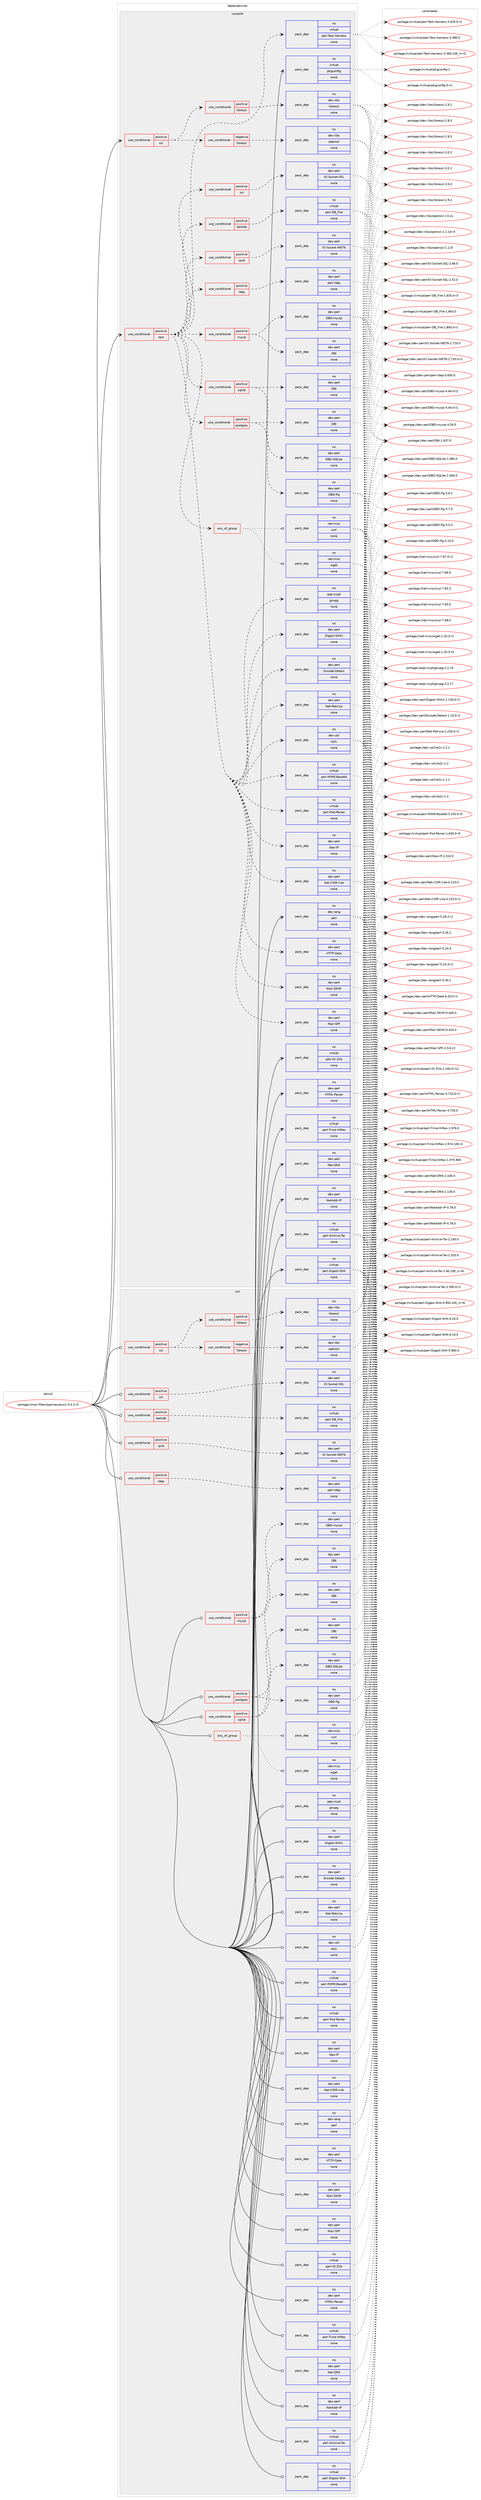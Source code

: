 digraph prolog {

# *************
# Graph options
# *************

newrank=true;
concentrate=true;
compound=true;
graph [rankdir=LR,fontname=Helvetica,fontsize=10,ranksep=1.5];#, ranksep=2.5, nodesep=0.2];
edge  [arrowhead=vee];
node  [fontname=Helvetica,fontsize=10];

# **********
# The ebuild
# **********

subgraph cluster_leftcol {
color=gray;
rank=same;
label=<<i>ebuild</i>>;
id [label="portage://mail-filter/spamassassin-3.4.2-r2", color=red, width=4, href="../mail-filter/spamassassin-3.4.2-r2.svg"];
}

# ****************
# The dependencies
# ****************

subgraph cluster_midcol {
color=gray;
label=<<i>dependencies</i>>;
subgraph cluster_compile {
fillcolor="#eeeeee";
style=filled;
label=<<i>compile</i>>;
subgraph cond53247 {
dependency233001 [label=<<TABLE BORDER="0" CELLBORDER="1" CELLSPACING="0" CELLPADDING="4"><TR><TD ROWSPAN="3" CELLPADDING="10">use_conditional</TD></TR><TR><TD>positive</TD></TR><TR><TD>ssl</TD></TR></TABLE>>, shape=none, color=red];
subgraph cond53248 {
dependency233002 [label=<<TABLE BORDER="0" CELLBORDER="1" CELLSPACING="0" CELLPADDING="4"><TR><TD ROWSPAN="3" CELLPADDING="10">use_conditional</TD></TR><TR><TD>negative</TD></TR><TR><TD>libressl</TD></TR></TABLE>>, shape=none, color=red];
subgraph pack176191 {
dependency233003 [label=<<TABLE BORDER="0" CELLBORDER="1" CELLSPACING="0" CELLPADDING="4" WIDTH="220"><TR><TD ROWSPAN="6" CELLPADDING="30">pack_dep</TD></TR><TR><TD WIDTH="110">no</TD></TR><TR><TD>dev-libs</TD></TR><TR><TD>openssl</TD></TR><TR><TD>none</TD></TR><TR><TD></TD></TR></TABLE>>, shape=none, color=blue];
}
dependency233002:e -> dependency233003:w [weight=20,style="dashed",arrowhead="vee"];
}
dependency233001:e -> dependency233002:w [weight=20,style="dashed",arrowhead="vee"];
subgraph cond53249 {
dependency233004 [label=<<TABLE BORDER="0" CELLBORDER="1" CELLSPACING="0" CELLPADDING="4"><TR><TD ROWSPAN="3" CELLPADDING="10">use_conditional</TD></TR><TR><TD>positive</TD></TR><TR><TD>libressl</TD></TR></TABLE>>, shape=none, color=red];
subgraph pack176192 {
dependency233005 [label=<<TABLE BORDER="0" CELLBORDER="1" CELLSPACING="0" CELLPADDING="4" WIDTH="220"><TR><TD ROWSPAN="6" CELLPADDING="30">pack_dep</TD></TR><TR><TD WIDTH="110">no</TD></TR><TR><TD>dev-libs</TD></TR><TR><TD>libressl</TD></TR><TR><TD>none</TD></TR><TR><TD></TD></TR></TABLE>>, shape=none, color=blue];
}
dependency233004:e -> dependency233005:w [weight=20,style="dashed",arrowhead="vee"];
}
dependency233001:e -> dependency233004:w [weight=20,style="dashed",arrowhead="vee"];
}
id:e -> dependency233001:w [weight=20,style="solid",arrowhead="vee"];
subgraph cond53250 {
dependency233006 [label=<<TABLE BORDER="0" CELLBORDER="1" CELLSPACING="0" CELLPADDING="4"><TR><TD ROWSPAN="3" CELLPADDING="10">use_conditional</TD></TR><TR><TD>positive</TD></TR><TR><TD>test</TD></TR></TABLE>>, shape=none, color=red];
subgraph pack176193 {
dependency233007 [label=<<TABLE BORDER="0" CELLBORDER="1" CELLSPACING="0" CELLPADDING="4" WIDTH="220"><TR><TD ROWSPAN="6" CELLPADDING="30">pack_dep</TD></TR><TR><TD WIDTH="110">no</TD></TR><TR><TD>app-crypt</TD></TR><TR><TD>gnupg</TD></TR><TR><TD>none</TD></TR><TR><TD></TD></TR></TABLE>>, shape=none, color=blue];
}
dependency233006:e -> dependency233007:w [weight=20,style="dashed",arrowhead="vee"];
subgraph pack176194 {
dependency233008 [label=<<TABLE BORDER="0" CELLBORDER="1" CELLSPACING="0" CELLPADDING="4" WIDTH="220"><TR><TD ROWSPAN="6" CELLPADDING="30">pack_dep</TD></TR><TR><TD WIDTH="110">no</TD></TR><TR><TD>dev-perl</TD></TR><TR><TD>Digest-SHA1</TD></TR><TR><TD>none</TD></TR><TR><TD></TD></TR></TABLE>>, shape=none, color=blue];
}
dependency233006:e -> dependency233008:w [weight=20,style="dashed",arrowhead="vee"];
subgraph pack176195 {
dependency233009 [label=<<TABLE BORDER="0" CELLBORDER="1" CELLSPACING="0" CELLPADDING="4" WIDTH="220"><TR><TD ROWSPAN="6" CELLPADDING="30">pack_dep</TD></TR><TR><TD WIDTH="110">no</TD></TR><TR><TD>dev-perl</TD></TR><TR><TD>Encode-Detect</TD></TR><TR><TD>none</TD></TR><TR><TD></TD></TR></TABLE>>, shape=none, color=blue];
}
dependency233006:e -> dependency233009:w [weight=20,style="dashed",arrowhead="vee"];
subgraph pack176196 {
dependency233010 [label=<<TABLE BORDER="0" CELLBORDER="1" CELLSPACING="0" CELLPADDING="4" WIDTH="220"><TR><TD ROWSPAN="6" CELLPADDING="30">pack_dep</TD></TR><TR><TD WIDTH="110">no</TD></TR><TR><TD>dev-perl</TD></TR><TR><TD>Geo-IP</TD></TR><TR><TD>none</TD></TR><TR><TD></TD></TR></TABLE>>, shape=none, color=blue];
}
dependency233006:e -> dependency233010:w [weight=20,style="dashed",arrowhead="vee"];
subgraph pack176197 {
dependency233011 [label=<<TABLE BORDER="0" CELLBORDER="1" CELLSPACING="0" CELLPADDING="4" WIDTH="220"><TR><TD ROWSPAN="6" CELLPADDING="30">pack_dep</TD></TR><TR><TD WIDTH="110">no</TD></TR><TR><TD>dev-perl</TD></TR><TR><TD>HTTP-Date</TD></TR><TR><TD>none</TD></TR><TR><TD></TD></TR></TABLE>>, shape=none, color=blue];
}
dependency233006:e -> dependency233011:w [weight=20,style="dashed",arrowhead="vee"];
subgraph pack176198 {
dependency233012 [label=<<TABLE BORDER="0" CELLBORDER="1" CELLSPACING="0" CELLPADDING="4" WIDTH="220"><TR><TD ROWSPAN="6" CELLPADDING="30">pack_dep</TD></TR><TR><TD WIDTH="110">no</TD></TR><TR><TD>dev-perl</TD></TR><TR><TD>Mail-DKIM</TD></TR><TR><TD>none</TD></TR><TR><TD></TD></TR></TABLE>>, shape=none, color=blue];
}
dependency233006:e -> dependency233012:w [weight=20,style="dashed",arrowhead="vee"];
subgraph pack176199 {
dependency233013 [label=<<TABLE BORDER="0" CELLBORDER="1" CELLSPACING="0" CELLPADDING="4" WIDTH="220"><TR><TD ROWSPAN="6" CELLPADDING="30">pack_dep</TD></TR><TR><TD WIDTH="110">no</TD></TR><TR><TD>dev-perl</TD></TR><TR><TD>Mail-SPF</TD></TR><TR><TD>none</TD></TR><TR><TD></TD></TR></TABLE>>, shape=none, color=blue];
}
dependency233006:e -> dependency233013:w [weight=20,style="dashed",arrowhead="vee"];
subgraph pack176200 {
dependency233014 [label=<<TABLE BORDER="0" CELLBORDER="1" CELLSPACING="0" CELLPADDING="4" WIDTH="220"><TR><TD ROWSPAN="6" CELLPADDING="30">pack_dep</TD></TR><TR><TD WIDTH="110">no</TD></TR><TR><TD>dev-perl</TD></TR><TR><TD>Net-Patricia</TD></TR><TR><TD>none</TD></TR><TR><TD></TD></TR></TABLE>>, shape=none, color=blue];
}
dependency233006:e -> dependency233014:w [weight=20,style="dashed",arrowhead="vee"];
subgraph pack176201 {
dependency233015 [label=<<TABLE BORDER="0" CELLBORDER="1" CELLSPACING="0" CELLPADDING="4" WIDTH="220"><TR><TD ROWSPAN="6" CELLPADDING="30">pack_dep</TD></TR><TR><TD WIDTH="110">no</TD></TR><TR><TD>dev-perl</TD></TR><TR><TD>Net-CIDR-Lite</TD></TR><TR><TD>none</TD></TR><TR><TD></TD></TR></TABLE>>, shape=none, color=blue];
}
dependency233006:e -> dependency233015:w [weight=20,style="dashed",arrowhead="vee"];
subgraph pack176202 {
dependency233016 [label=<<TABLE BORDER="0" CELLBORDER="1" CELLSPACING="0" CELLPADDING="4" WIDTH="220"><TR><TD ROWSPAN="6" CELLPADDING="30">pack_dep</TD></TR><TR><TD WIDTH="110">no</TD></TR><TR><TD>dev-util</TD></TR><TR><TD>re2c</TD></TR><TR><TD>none</TD></TR><TR><TD></TD></TR></TABLE>>, shape=none, color=blue];
}
dependency233006:e -> dependency233016:w [weight=20,style="dashed",arrowhead="vee"];
subgraph any3384 {
dependency233017 [label=<<TABLE BORDER="0" CELLBORDER="1" CELLSPACING="0" CELLPADDING="4"><TR><TD CELLPADDING="10">any_of_group</TD></TR></TABLE>>, shape=none, color=red];subgraph pack176203 {
dependency233018 [label=<<TABLE BORDER="0" CELLBORDER="1" CELLSPACING="0" CELLPADDING="4" WIDTH="220"><TR><TD ROWSPAN="6" CELLPADDING="30">pack_dep</TD></TR><TR><TD WIDTH="110">no</TD></TR><TR><TD>net-misc</TD></TR><TR><TD>wget</TD></TR><TR><TD>none</TD></TR><TR><TD></TD></TR></TABLE>>, shape=none, color=blue];
}
dependency233017:e -> dependency233018:w [weight=20,style="dotted",arrowhead="oinv"];
subgraph pack176204 {
dependency233019 [label=<<TABLE BORDER="0" CELLBORDER="1" CELLSPACING="0" CELLPADDING="4" WIDTH="220"><TR><TD ROWSPAN="6" CELLPADDING="30">pack_dep</TD></TR><TR><TD WIDTH="110">no</TD></TR><TR><TD>net-misc</TD></TR><TR><TD>curl</TD></TR><TR><TD>none</TD></TR><TR><TD></TD></TR></TABLE>>, shape=none, color=blue];
}
dependency233017:e -> dependency233019:w [weight=20,style="dotted",arrowhead="oinv"];
}
dependency233006:e -> dependency233017:w [weight=20,style="dashed",arrowhead="vee"];
subgraph pack176205 {
dependency233020 [label=<<TABLE BORDER="0" CELLBORDER="1" CELLSPACING="0" CELLPADDING="4" WIDTH="220"><TR><TD ROWSPAN="6" CELLPADDING="30">pack_dep</TD></TR><TR><TD WIDTH="110">no</TD></TR><TR><TD>virtual</TD></TR><TR><TD>perl-MIME-Base64</TD></TR><TR><TD>none</TD></TR><TR><TD></TD></TR></TABLE>>, shape=none, color=blue];
}
dependency233006:e -> dependency233020:w [weight=20,style="dashed",arrowhead="vee"];
subgraph pack176206 {
dependency233021 [label=<<TABLE BORDER="0" CELLBORDER="1" CELLSPACING="0" CELLPADDING="4" WIDTH="220"><TR><TD ROWSPAN="6" CELLPADDING="30">pack_dep</TD></TR><TR><TD WIDTH="110">no</TD></TR><TR><TD>virtual</TD></TR><TR><TD>perl-Pod-Parser</TD></TR><TR><TD>none</TD></TR><TR><TD></TD></TR></TABLE>>, shape=none, color=blue];
}
dependency233006:e -> dependency233021:w [weight=20,style="dashed",arrowhead="vee"];
subgraph cond53251 {
dependency233022 [label=<<TABLE BORDER="0" CELLBORDER="1" CELLSPACING="0" CELLPADDING="4"><TR><TD ROWSPAN="3" CELLPADDING="10">use_conditional</TD></TR><TR><TD>positive</TD></TR><TR><TD>berkdb</TD></TR></TABLE>>, shape=none, color=red];
subgraph pack176207 {
dependency233023 [label=<<TABLE BORDER="0" CELLBORDER="1" CELLSPACING="0" CELLPADDING="4" WIDTH="220"><TR><TD ROWSPAN="6" CELLPADDING="30">pack_dep</TD></TR><TR><TD WIDTH="110">no</TD></TR><TR><TD>virtual</TD></TR><TR><TD>perl-DB_File</TD></TR><TR><TD>none</TD></TR><TR><TD></TD></TR></TABLE>>, shape=none, color=blue];
}
dependency233022:e -> dependency233023:w [weight=20,style="dashed",arrowhead="vee"];
}
dependency233006:e -> dependency233022:w [weight=20,style="dashed",arrowhead="vee"];
subgraph cond53252 {
dependency233024 [label=<<TABLE BORDER="0" CELLBORDER="1" CELLSPACING="0" CELLPADDING="4"><TR><TD ROWSPAN="3" CELLPADDING="10">use_conditional</TD></TR><TR><TD>positive</TD></TR><TR><TD>ipv6</TD></TR></TABLE>>, shape=none, color=red];
subgraph pack176208 {
dependency233025 [label=<<TABLE BORDER="0" CELLBORDER="1" CELLSPACING="0" CELLPADDING="4" WIDTH="220"><TR><TD ROWSPAN="6" CELLPADDING="30">pack_dep</TD></TR><TR><TD WIDTH="110">no</TD></TR><TR><TD>dev-perl</TD></TR><TR><TD>IO-Socket-INET6</TD></TR><TR><TD>none</TD></TR><TR><TD></TD></TR></TABLE>>, shape=none, color=blue];
}
dependency233024:e -> dependency233025:w [weight=20,style="dashed",arrowhead="vee"];
}
dependency233006:e -> dependency233024:w [weight=20,style="dashed",arrowhead="vee"];
subgraph cond53253 {
dependency233026 [label=<<TABLE BORDER="0" CELLBORDER="1" CELLSPACING="0" CELLPADDING="4"><TR><TD ROWSPAN="3" CELLPADDING="10">use_conditional</TD></TR><TR><TD>positive</TD></TR><TR><TD>ldap</TD></TR></TABLE>>, shape=none, color=red];
subgraph pack176209 {
dependency233027 [label=<<TABLE BORDER="0" CELLBORDER="1" CELLSPACING="0" CELLPADDING="4" WIDTH="220"><TR><TD ROWSPAN="6" CELLPADDING="30">pack_dep</TD></TR><TR><TD WIDTH="110">no</TD></TR><TR><TD>dev-perl</TD></TR><TR><TD>perl-ldap</TD></TR><TR><TD>none</TD></TR><TR><TD></TD></TR></TABLE>>, shape=none, color=blue];
}
dependency233026:e -> dependency233027:w [weight=20,style="dashed",arrowhead="vee"];
}
dependency233006:e -> dependency233026:w [weight=20,style="dashed",arrowhead="vee"];
subgraph cond53254 {
dependency233028 [label=<<TABLE BORDER="0" CELLBORDER="1" CELLSPACING="0" CELLPADDING="4"><TR><TD ROWSPAN="3" CELLPADDING="10">use_conditional</TD></TR><TR><TD>positive</TD></TR><TR><TD>mysql</TD></TR></TABLE>>, shape=none, color=red];
subgraph pack176210 {
dependency233029 [label=<<TABLE BORDER="0" CELLBORDER="1" CELLSPACING="0" CELLPADDING="4" WIDTH="220"><TR><TD ROWSPAN="6" CELLPADDING="30">pack_dep</TD></TR><TR><TD WIDTH="110">no</TD></TR><TR><TD>dev-perl</TD></TR><TR><TD>DBI</TD></TR><TR><TD>none</TD></TR><TR><TD></TD></TR></TABLE>>, shape=none, color=blue];
}
dependency233028:e -> dependency233029:w [weight=20,style="dashed",arrowhead="vee"];
subgraph pack176211 {
dependency233030 [label=<<TABLE BORDER="0" CELLBORDER="1" CELLSPACING="0" CELLPADDING="4" WIDTH="220"><TR><TD ROWSPAN="6" CELLPADDING="30">pack_dep</TD></TR><TR><TD WIDTH="110">no</TD></TR><TR><TD>dev-perl</TD></TR><TR><TD>DBD-mysql</TD></TR><TR><TD>none</TD></TR><TR><TD></TD></TR></TABLE>>, shape=none, color=blue];
}
dependency233028:e -> dependency233030:w [weight=20,style="dashed",arrowhead="vee"];
}
dependency233006:e -> dependency233028:w [weight=20,style="dashed",arrowhead="vee"];
subgraph cond53255 {
dependency233031 [label=<<TABLE BORDER="0" CELLBORDER="1" CELLSPACING="0" CELLPADDING="4"><TR><TD ROWSPAN="3" CELLPADDING="10">use_conditional</TD></TR><TR><TD>positive</TD></TR><TR><TD>postgres</TD></TR></TABLE>>, shape=none, color=red];
subgraph pack176212 {
dependency233032 [label=<<TABLE BORDER="0" CELLBORDER="1" CELLSPACING="0" CELLPADDING="4" WIDTH="220"><TR><TD ROWSPAN="6" CELLPADDING="30">pack_dep</TD></TR><TR><TD WIDTH="110">no</TD></TR><TR><TD>dev-perl</TD></TR><TR><TD>DBI</TD></TR><TR><TD>none</TD></TR><TR><TD></TD></TR></TABLE>>, shape=none, color=blue];
}
dependency233031:e -> dependency233032:w [weight=20,style="dashed",arrowhead="vee"];
subgraph pack176213 {
dependency233033 [label=<<TABLE BORDER="0" CELLBORDER="1" CELLSPACING="0" CELLPADDING="4" WIDTH="220"><TR><TD ROWSPAN="6" CELLPADDING="30">pack_dep</TD></TR><TR><TD WIDTH="110">no</TD></TR><TR><TD>dev-perl</TD></TR><TR><TD>DBD-Pg</TD></TR><TR><TD>none</TD></TR><TR><TD></TD></TR></TABLE>>, shape=none, color=blue];
}
dependency233031:e -> dependency233033:w [weight=20,style="dashed",arrowhead="vee"];
}
dependency233006:e -> dependency233031:w [weight=20,style="dashed",arrowhead="vee"];
subgraph cond53256 {
dependency233034 [label=<<TABLE BORDER="0" CELLBORDER="1" CELLSPACING="0" CELLPADDING="4"><TR><TD ROWSPAN="3" CELLPADDING="10">use_conditional</TD></TR><TR><TD>positive</TD></TR><TR><TD>sqlite</TD></TR></TABLE>>, shape=none, color=red];
subgraph pack176214 {
dependency233035 [label=<<TABLE BORDER="0" CELLBORDER="1" CELLSPACING="0" CELLPADDING="4" WIDTH="220"><TR><TD ROWSPAN="6" CELLPADDING="30">pack_dep</TD></TR><TR><TD WIDTH="110">no</TD></TR><TR><TD>dev-perl</TD></TR><TR><TD>DBI</TD></TR><TR><TD>none</TD></TR><TR><TD></TD></TR></TABLE>>, shape=none, color=blue];
}
dependency233034:e -> dependency233035:w [weight=20,style="dashed",arrowhead="vee"];
subgraph pack176215 {
dependency233036 [label=<<TABLE BORDER="0" CELLBORDER="1" CELLSPACING="0" CELLPADDING="4" WIDTH="220"><TR><TD ROWSPAN="6" CELLPADDING="30">pack_dep</TD></TR><TR><TD WIDTH="110">no</TD></TR><TR><TD>dev-perl</TD></TR><TR><TD>DBD-SQLite</TD></TR><TR><TD>none</TD></TR><TR><TD></TD></TR></TABLE>>, shape=none, color=blue];
}
dependency233034:e -> dependency233036:w [weight=20,style="dashed",arrowhead="vee"];
}
dependency233006:e -> dependency233034:w [weight=20,style="dashed",arrowhead="vee"];
subgraph cond53257 {
dependency233037 [label=<<TABLE BORDER="0" CELLBORDER="1" CELLSPACING="0" CELLPADDING="4"><TR><TD ROWSPAN="3" CELLPADDING="10">use_conditional</TD></TR><TR><TD>positive</TD></TR><TR><TD>ssl</TD></TR></TABLE>>, shape=none, color=red];
subgraph pack176216 {
dependency233038 [label=<<TABLE BORDER="0" CELLBORDER="1" CELLSPACING="0" CELLPADDING="4" WIDTH="220"><TR><TD ROWSPAN="6" CELLPADDING="30">pack_dep</TD></TR><TR><TD WIDTH="110">no</TD></TR><TR><TD>dev-perl</TD></TR><TR><TD>IO-Socket-SSL</TD></TR><TR><TD>none</TD></TR><TR><TD></TD></TR></TABLE>>, shape=none, color=blue];
}
dependency233037:e -> dependency233038:w [weight=20,style="dashed",arrowhead="vee"];
}
dependency233006:e -> dependency233037:w [weight=20,style="dashed",arrowhead="vee"];
subgraph pack176217 {
dependency233039 [label=<<TABLE BORDER="0" CELLBORDER="1" CELLSPACING="0" CELLPADDING="4" WIDTH="220"><TR><TD ROWSPAN="6" CELLPADDING="30">pack_dep</TD></TR><TR><TD WIDTH="110">no</TD></TR><TR><TD>virtual</TD></TR><TR><TD>perl-Test-Harness</TD></TR><TR><TD>none</TD></TR><TR><TD></TD></TR></TABLE>>, shape=none, color=blue];
}
dependency233006:e -> dependency233039:w [weight=20,style="dashed",arrowhead="vee"];
}
id:e -> dependency233006:w [weight=20,style="solid",arrowhead="vee"];
subgraph pack176218 {
dependency233040 [label=<<TABLE BORDER="0" CELLBORDER="1" CELLSPACING="0" CELLPADDING="4" WIDTH="220"><TR><TD ROWSPAN="6" CELLPADDING="30">pack_dep</TD></TR><TR><TD WIDTH="110">no</TD></TR><TR><TD>dev-lang</TD></TR><TR><TD>perl</TD></TR><TR><TD>none</TD></TR><TR><TD></TD></TR></TABLE>>, shape=none, color=blue];
}
id:e -> dependency233040:w [weight=20,style="solid",arrowhead="vee"];
subgraph pack176219 {
dependency233041 [label=<<TABLE BORDER="0" CELLBORDER="1" CELLSPACING="0" CELLPADDING="4" WIDTH="220"><TR><TD ROWSPAN="6" CELLPADDING="30">pack_dep</TD></TR><TR><TD WIDTH="110">no</TD></TR><TR><TD>dev-perl</TD></TR><TR><TD>HTML-Parser</TD></TR><TR><TD>none</TD></TR><TR><TD></TD></TR></TABLE>>, shape=none, color=blue];
}
id:e -> dependency233041:w [weight=20,style="solid",arrowhead="vee"];
subgraph pack176220 {
dependency233042 [label=<<TABLE BORDER="0" CELLBORDER="1" CELLSPACING="0" CELLPADDING="4" WIDTH="220"><TR><TD ROWSPAN="6" CELLPADDING="30">pack_dep</TD></TR><TR><TD WIDTH="110">no</TD></TR><TR><TD>dev-perl</TD></TR><TR><TD>Net-DNS</TD></TR><TR><TD>none</TD></TR><TR><TD></TD></TR></TABLE>>, shape=none, color=blue];
}
id:e -> dependency233042:w [weight=20,style="solid",arrowhead="vee"];
subgraph pack176221 {
dependency233043 [label=<<TABLE BORDER="0" CELLBORDER="1" CELLSPACING="0" CELLPADDING="4" WIDTH="220"><TR><TD ROWSPAN="6" CELLPADDING="30">pack_dep</TD></TR><TR><TD WIDTH="110">no</TD></TR><TR><TD>dev-perl</TD></TR><TR><TD>NetAddr-IP</TD></TR><TR><TD>none</TD></TR><TR><TD></TD></TR></TABLE>>, shape=none, color=blue];
}
id:e -> dependency233043:w [weight=20,style="solid",arrowhead="vee"];
subgraph pack176222 {
dependency233044 [label=<<TABLE BORDER="0" CELLBORDER="1" CELLSPACING="0" CELLPADDING="4" WIDTH="220"><TR><TD ROWSPAN="6" CELLPADDING="30">pack_dep</TD></TR><TR><TD WIDTH="110">no</TD></TR><TR><TD>virtual</TD></TR><TR><TD>perl-Archive-Tar</TD></TR><TR><TD>none</TD></TR><TR><TD></TD></TR></TABLE>>, shape=none, color=blue];
}
id:e -> dependency233044:w [weight=20,style="solid",arrowhead="vee"];
subgraph pack176223 {
dependency233045 [label=<<TABLE BORDER="0" CELLBORDER="1" CELLSPACING="0" CELLPADDING="4" WIDTH="220"><TR><TD ROWSPAN="6" CELLPADDING="30">pack_dep</TD></TR><TR><TD WIDTH="110">no</TD></TR><TR><TD>virtual</TD></TR><TR><TD>perl-Digest-SHA</TD></TR><TR><TD>none</TD></TR><TR><TD></TD></TR></TABLE>>, shape=none, color=blue];
}
id:e -> dependency233045:w [weight=20,style="solid",arrowhead="vee"];
subgraph pack176224 {
dependency233046 [label=<<TABLE BORDER="0" CELLBORDER="1" CELLSPACING="0" CELLPADDING="4" WIDTH="220"><TR><TD ROWSPAN="6" CELLPADDING="30">pack_dep</TD></TR><TR><TD WIDTH="110">no</TD></TR><TR><TD>virtual</TD></TR><TR><TD>perl-IO-Zlib</TD></TR><TR><TD>none</TD></TR><TR><TD></TD></TR></TABLE>>, shape=none, color=blue];
}
id:e -> dependency233046:w [weight=20,style="solid",arrowhead="vee"];
subgraph pack176225 {
dependency233047 [label=<<TABLE BORDER="0" CELLBORDER="1" CELLSPACING="0" CELLPADDING="4" WIDTH="220"><TR><TD ROWSPAN="6" CELLPADDING="30">pack_dep</TD></TR><TR><TD WIDTH="110">no</TD></TR><TR><TD>virtual</TD></TR><TR><TD>perl-Time-HiRes</TD></TR><TR><TD>none</TD></TR><TR><TD></TD></TR></TABLE>>, shape=none, color=blue];
}
id:e -> dependency233047:w [weight=20,style="solid",arrowhead="vee"];
subgraph pack176226 {
dependency233048 [label=<<TABLE BORDER="0" CELLBORDER="1" CELLSPACING="0" CELLPADDING="4" WIDTH="220"><TR><TD ROWSPAN="6" CELLPADDING="30">pack_dep</TD></TR><TR><TD WIDTH="110">no</TD></TR><TR><TD>virtual</TD></TR><TR><TD>pkgconfig</TD></TR><TR><TD>none</TD></TR><TR><TD></TD></TR></TABLE>>, shape=none, color=blue];
}
id:e -> dependency233048:w [weight=20,style="solid",arrowhead="vee"];
}
subgraph cluster_compileandrun {
fillcolor="#eeeeee";
style=filled;
label=<<i>compile and run</i>>;
}
subgraph cluster_run {
fillcolor="#eeeeee";
style=filled;
label=<<i>run</i>>;
subgraph any3385 {
dependency233049 [label=<<TABLE BORDER="0" CELLBORDER="1" CELLSPACING="0" CELLPADDING="4"><TR><TD CELLPADDING="10">any_of_group</TD></TR></TABLE>>, shape=none, color=red];subgraph pack176227 {
dependency233050 [label=<<TABLE BORDER="0" CELLBORDER="1" CELLSPACING="0" CELLPADDING="4" WIDTH="220"><TR><TD ROWSPAN="6" CELLPADDING="30">pack_dep</TD></TR><TR><TD WIDTH="110">no</TD></TR><TR><TD>net-misc</TD></TR><TR><TD>wget</TD></TR><TR><TD>none</TD></TR><TR><TD></TD></TR></TABLE>>, shape=none, color=blue];
}
dependency233049:e -> dependency233050:w [weight=20,style="dotted",arrowhead="oinv"];
subgraph pack176228 {
dependency233051 [label=<<TABLE BORDER="0" CELLBORDER="1" CELLSPACING="0" CELLPADDING="4" WIDTH="220"><TR><TD ROWSPAN="6" CELLPADDING="30">pack_dep</TD></TR><TR><TD WIDTH="110">no</TD></TR><TR><TD>net-misc</TD></TR><TR><TD>curl</TD></TR><TR><TD>none</TD></TR><TR><TD></TD></TR></TABLE>>, shape=none, color=blue];
}
dependency233049:e -> dependency233051:w [weight=20,style="dotted",arrowhead="oinv"];
}
id:e -> dependency233049:w [weight=20,style="solid",arrowhead="odot"];
subgraph cond53258 {
dependency233052 [label=<<TABLE BORDER="0" CELLBORDER="1" CELLSPACING="0" CELLPADDING="4"><TR><TD ROWSPAN="3" CELLPADDING="10">use_conditional</TD></TR><TR><TD>positive</TD></TR><TR><TD>berkdb</TD></TR></TABLE>>, shape=none, color=red];
subgraph pack176229 {
dependency233053 [label=<<TABLE BORDER="0" CELLBORDER="1" CELLSPACING="0" CELLPADDING="4" WIDTH="220"><TR><TD ROWSPAN="6" CELLPADDING="30">pack_dep</TD></TR><TR><TD WIDTH="110">no</TD></TR><TR><TD>virtual</TD></TR><TR><TD>perl-DB_File</TD></TR><TR><TD>none</TD></TR><TR><TD></TD></TR></TABLE>>, shape=none, color=blue];
}
dependency233052:e -> dependency233053:w [weight=20,style="dashed",arrowhead="vee"];
}
id:e -> dependency233052:w [weight=20,style="solid",arrowhead="odot"];
subgraph cond53259 {
dependency233054 [label=<<TABLE BORDER="0" CELLBORDER="1" CELLSPACING="0" CELLPADDING="4"><TR><TD ROWSPAN="3" CELLPADDING="10">use_conditional</TD></TR><TR><TD>positive</TD></TR><TR><TD>ipv6</TD></TR></TABLE>>, shape=none, color=red];
subgraph pack176230 {
dependency233055 [label=<<TABLE BORDER="0" CELLBORDER="1" CELLSPACING="0" CELLPADDING="4" WIDTH="220"><TR><TD ROWSPAN="6" CELLPADDING="30">pack_dep</TD></TR><TR><TD WIDTH="110">no</TD></TR><TR><TD>dev-perl</TD></TR><TR><TD>IO-Socket-INET6</TD></TR><TR><TD>none</TD></TR><TR><TD></TD></TR></TABLE>>, shape=none, color=blue];
}
dependency233054:e -> dependency233055:w [weight=20,style="dashed",arrowhead="vee"];
}
id:e -> dependency233054:w [weight=20,style="solid",arrowhead="odot"];
subgraph cond53260 {
dependency233056 [label=<<TABLE BORDER="0" CELLBORDER="1" CELLSPACING="0" CELLPADDING="4"><TR><TD ROWSPAN="3" CELLPADDING="10">use_conditional</TD></TR><TR><TD>positive</TD></TR><TR><TD>ldap</TD></TR></TABLE>>, shape=none, color=red];
subgraph pack176231 {
dependency233057 [label=<<TABLE BORDER="0" CELLBORDER="1" CELLSPACING="0" CELLPADDING="4" WIDTH="220"><TR><TD ROWSPAN="6" CELLPADDING="30">pack_dep</TD></TR><TR><TD WIDTH="110">no</TD></TR><TR><TD>dev-perl</TD></TR><TR><TD>perl-ldap</TD></TR><TR><TD>none</TD></TR><TR><TD></TD></TR></TABLE>>, shape=none, color=blue];
}
dependency233056:e -> dependency233057:w [weight=20,style="dashed",arrowhead="vee"];
}
id:e -> dependency233056:w [weight=20,style="solid",arrowhead="odot"];
subgraph cond53261 {
dependency233058 [label=<<TABLE BORDER="0" CELLBORDER="1" CELLSPACING="0" CELLPADDING="4"><TR><TD ROWSPAN="3" CELLPADDING="10">use_conditional</TD></TR><TR><TD>positive</TD></TR><TR><TD>mysql</TD></TR></TABLE>>, shape=none, color=red];
subgraph pack176232 {
dependency233059 [label=<<TABLE BORDER="0" CELLBORDER="1" CELLSPACING="0" CELLPADDING="4" WIDTH="220"><TR><TD ROWSPAN="6" CELLPADDING="30">pack_dep</TD></TR><TR><TD WIDTH="110">no</TD></TR><TR><TD>dev-perl</TD></TR><TR><TD>DBI</TD></TR><TR><TD>none</TD></TR><TR><TD></TD></TR></TABLE>>, shape=none, color=blue];
}
dependency233058:e -> dependency233059:w [weight=20,style="dashed",arrowhead="vee"];
subgraph pack176233 {
dependency233060 [label=<<TABLE BORDER="0" CELLBORDER="1" CELLSPACING="0" CELLPADDING="4" WIDTH="220"><TR><TD ROWSPAN="6" CELLPADDING="30">pack_dep</TD></TR><TR><TD WIDTH="110">no</TD></TR><TR><TD>dev-perl</TD></TR><TR><TD>DBD-mysql</TD></TR><TR><TD>none</TD></TR><TR><TD></TD></TR></TABLE>>, shape=none, color=blue];
}
dependency233058:e -> dependency233060:w [weight=20,style="dashed",arrowhead="vee"];
}
id:e -> dependency233058:w [weight=20,style="solid",arrowhead="odot"];
subgraph cond53262 {
dependency233061 [label=<<TABLE BORDER="0" CELLBORDER="1" CELLSPACING="0" CELLPADDING="4"><TR><TD ROWSPAN="3" CELLPADDING="10">use_conditional</TD></TR><TR><TD>positive</TD></TR><TR><TD>postgres</TD></TR></TABLE>>, shape=none, color=red];
subgraph pack176234 {
dependency233062 [label=<<TABLE BORDER="0" CELLBORDER="1" CELLSPACING="0" CELLPADDING="4" WIDTH="220"><TR><TD ROWSPAN="6" CELLPADDING="30">pack_dep</TD></TR><TR><TD WIDTH="110">no</TD></TR><TR><TD>dev-perl</TD></TR><TR><TD>DBI</TD></TR><TR><TD>none</TD></TR><TR><TD></TD></TR></TABLE>>, shape=none, color=blue];
}
dependency233061:e -> dependency233062:w [weight=20,style="dashed",arrowhead="vee"];
subgraph pack176235 {
dependency233063 [label=<<TABLE BORDER="0" CELLBORDER="1" CELLSPACING="0" CELLPADDING="4" WIDTH="220"><TR><TD ROWSPAN="6" CELLPADDING="30">pack_dep</TD></TR><TR><TD WIDTH="110">no</TD></TR><TR><TD>dev-perl</TD></TR><TR><TD>DBD-Pg</TD></TR><TR><TD>none</TD></TR><TR><TD></TD></TR></TABLE>>, shape=none, color=blue];
}
dependency233061:e -> dependency233063:w [weight=20,style="dashed",arrowhead="vee"];
}
id:e -> dependency233061:w [weight=20,style="solid",arrowhead="odot"];
subgraph cond53263 {
dependency233064 [label=<<TABLE BORDER="0" CELLBORDER="1" CELLSPACING="0" CELLPADDING="4"><TR><TD ROWSPAN="3" CELLPADDING="10">use_conditional</TD></TR><TR><TD>positive</TD></TR><TR><TD>sqlite</TD></TR></TABLE>>, shape=none, color=red];
subgraph pack176236 {
dependency233065 [label=<<TABLE BORDER="0" CELLBORDER="1" CELLSPACING="0" CELLPADDING="4" WIDTH="220"><TR><TD ROWSPAN="6" CELLPADDING="30">pack_dep</TD></TR><TR><TD WIDTH="110">no</TD></TR><TR><TD>dev-perl</TD></TR><TR><TD>DBI</TD></TR><TR><TD>none</TD></TR><TR><TD></TD></TR></TABLE>>, shape=none, color=blue];
}
dependency233064:e -> dependency233065:w [weight=20,style="dashed",arrowhead="vee"];
subgraph pack176237 {
dependency233066 [label=<<TABLE BORDER="0" CELLBORDER="1" CELLSPACING="0" CELLPADDING="4" WIDTH="220"><TR><TD ROWSPAN="6" CELLPADDING="30">pack_dep</TD></TR><TR><TD WIDTH="110">no</TD></TR><TR><TD>dev-perl</TD></TR><TR><TD>DBD-SQLite</TD></TR><TR><TD>none</TD></TR><TR><TD></TD></TR></TABLE>>, shape=none, color=blue];
}
dependency233064:e -> dependency233066:w [weight=20,style="dashed",arrowhead="vee"];
}
id:e -> dependency233064:w [weight=20,style="solid",arrowhead="odot"];
subgraph cond53264 {
dependency233067 [label=<<TABLE BORDER="0" CELLBORDER="1" CELLSPACING="0" CELLPADDING="4"><TR><TD ROWSPAN="3" CELLPADDING="10">use_conditional</TD></TR><TR><TD>positive</TD></TR><TR><TD>ssl</TD></TR></TABLE>>, shape=none, color=red];
subgraph cond53265 {
dependency233068 [label=<<TABLE BORDER="0" CELLBORDER="1" CELLSPACING="0" CELLPADDING="4"><TR><TD ROWSPAN="3" CELLPADDING="10">use_conditional</TD></TR><TR><TD>negative</TD></TR><TR><TD>libressl</TD></TR></TABLE>>, shape=none, color=red];
subgraph pack176238 {
dependency233069 [label=<<TABLE BORDER="0" CELLBORDER="1" CELLSPACING="0" CELLPADDING="4" WIDTH="220"><TR><TD ROWSPAN="6" CELLPADDING="30">pack_dep</TD></TR><TR><TD WIDTH="110">no</TD></TR><TR><TD>dev-libs</TD></TR><TR><TD>openssl</TD></TR><TR><TD>none</TD></TR><TR><TD></TD></TR></TABLE>>, shape=none, color=blue];
}
dependency233068:e -> dependency233069:w [weight=20,style="dashed",arrowhead="vee"];
}
dependency233067:e -> dependency233068:w [weight=20,style="dashed",arrowhead="vee"];
subgraph cond53266 {
dependency233070 [label=<<TABLE BORDER="0" CELLBORDER="1" CELLSPACING="0" CELLPADDING="4"><TR><TD ROWSPAN="3" CELLPADDING="10">use_conditional</TD></TR><TR><TD>positive</TD></TR><TR><TD>libressl</TD></TR></TABLE>>, shape=none, color=red];
subgraph pack176239 {
dependency233071 [label=<<TABLE BORDER="0" CELLBORDER="1" CELLSPACING="0" CELLPADDING="4" WIDTH="220"><TR><TD ROWSPAN="6" CELLPADDING="30">pack_dep</TD></TR><TR><TD WIDTH="110">no</TD></TR><TR><TD>dev-libs</TD></TR><TR><TD>libressl</TD></TR><TR><TD>none</TD></TR><TR><TD></TD></TR></TABLE>>, shape=none, color=blue];
}
dependency233070:e -> dependency233071:w [weight=20,style="dashed",arrowhead="vee"];
}
dependency233067:e -> dependency233070:w [weight=20,style="dashed",arrowhead="vee"];
}
id:e -> dependency233067:w [weight=20,style="solid",arrowhead="odot"];
subgraph cond53267 {
dependency233072 [label=<<TABLE BORDER="0" CELLBORDER="1" CELLSPACING="0" CELLPADDING="4"><TR><TD ROWSPAN="3" CELLPADDING="10">use_conditional</TD></TR><TR><TD>positive</TD></TR><TR><TD>ssl</TD></TR></TABLE>>, shape=none, color=red];
subgraph pack176240 {
dependency233073 [label=<<TABLE BORDER="0" CELLBORDER="1" CELLSPACING="0" CELLPADDING="4" WIDTH="220"><TR><TD ROWSPAN="6" CELLPADDING="30">pack_dep</TD></TR><TR><TD WIDTH="110">no</TD></TR><TR><TD>dev-perl</TD></TR><TR><TD>IO-Socket-SSL</TD></TR><TR><TD>none</TD></TR><TR><TD></TD></TR></TABLE>>, shape=none, color=blue];
}
dependency233072:e -> dependency233073:w [weight=20,style="dashed",arrowhead="vee"];
}
id:e -> dependency233072:w [weight=20,style="solid",arrowhead="odot"];
subgraph pack176241 {
dependency233074 [label=<<TABLE BORDER="0" CELLBORDER="1" CELLSPACING="0" CELLPADDING="4" WIDTH="220"><TR><TD ROWSPAN="6" CELLPADDING="30">pack_dep</TD></TR><TR><TD WIDTH="110">no</TD></TR><TR><TD>app-crypt</TD></TR><TR><TD>gnupg</TD></TR><TR><TD>none</TD></TR><TR><TD></TD></TR></TABLE>>, shape=none, color=blue];
}
id:e -> dependency233074:w [weight=20,style="solid",arrowhead="odot"];
subgraph pack176242 {
dependency233075 [label=<<TABLE BORDER="0" CELLBORDER="1" CELLSPACING="0" CELLPADDING="4" WIDTH="220"><TR><TD ROWSPAN="6" CELLPADDING="30">pack_dep</TD></TR><TR><TD WIDTH="110">no</TD></TR><TR><TD>dev-lang</TD></TR><TR><TD>perl</TD></TR><TR><TD>none</TD></TR><TR><TD></TD></TR></TABLE>>, shape=none, color=blue];
}
id:e -> dependency233075:w [weight=20,style="solid",arrowhead="odot"];
subgraph pack176243 {
dependency233076 [label=<<TABLE BORDER="0" CELLBORDER="1" CELLSPACING="0" CELLPADDING="4" WIDTH="220"><TR><TD ROWSPAN="6" CELLPADDING="30">pack_dep</TD></TR><TR><TD WIDTH="110">no</TD></TR><TR><TD>dev-perl</TD></TR><TR><TD>Digest-SHA1</TD></TR><TR><TD>none</TD></TR><TR><TD></TD></TR></TABLE>>, shape=none, color=blue];
}
id:e -> dependency233076:w [weight=20,style="solid",arrowhead="odot"];
subgraph pack176244 {
dependency233077 [label=<<TABLE BORDER="0" CELLBORDER="1" CELLSPACING="0" CELLPADDING="4" WIDTH="220"><TR><TD ROWSPAN="6" CELLPADDING="30">pack_dep</TD></TR><TR><TD WIDTH="110">no</TD></TR><TR><TD>dev-perl</TD></TR><TR><TD>Encode-Detect</TD></TR><TR><TD>none</TD></TR><TR><TD></TD></TR></TABLE>>, shape=none, color=blue];
}
id:e -> dependency233077:w [weight=20,style="solid",arrowhead="odot"];
subgraph pack176245 {
dependency233078 [label=<<TABLE BORDER="0" CELLBORDER="1" CELLSPACING="0" CELLPADDING="4" WIDTH="220"><TR><TD ROWSPAN="6" CELLPADDING="30">pack_dep</TD></TR><TR><TD WIDTH="110">no</TD></TR><TR><TD>dev-perl</TD></TR><TR><TD>Geo-IP</TD></TR><TR><TD>none</TD></TR><TR><TD></TD></TR></TABLE>>, shape=none, color=blue];
}
id:e -> dependency233078:w [weight=20,style="solid",arrowhead="odot"];
subgraph pack176246 {
dependency233079 [label=<<TABLE BORDER="0" CELLBORDER="1" CELLSPACING="0" CELLPADDING="4" WIDTH="220"><TR><TD ROWSPAN="6" CELLPADDING="30">pack_dep</TD></TR><TR><TD WIDTH="110">no</TD></TR><TR><TD>dev-perl</TD></TR><TR><TD>HTML-Parser</TD></TR><TR><TD>none</TD></TR><TR><TD></TD></TR></TABLE>>, shape=none, color=blue];
}
id:e -> dependency233079:w [weight=20,style="solid",arrowhead="odot"];
subgraph pack176247 {
dependency233080 [label=<<TABLE BORDER="0" CELLBORDER="1" CELLSPACING="0" CELLPADDING="4" WIDTH="220"><TR><TD ROWSPAN="6" CELLPADDING="30">pack_dep</TD></TR><TR><TD WIDTH="110">no</TD></TR><TR><TD>dev-perl</TD></TR><TR><TD>HTTP-Date</TD></TR><TR><TD>none</TD></TR><TR><TD></TD></TR></TABLE>>, shape=none, color=blue];
}
id:e -> dependency233080:w [weight=20,style="solid",arrowhead="odot"];
subgraph pack176248 {
dependency233081 [label=<<TABLE BORDER="0" CELLBORDER="1" CELLSPACING="0" CELLPADDING="4" WIDTH="220"><TR><TD ROWSPAN="6" CELLPADDING="30">pack_dep</TD></TR><TR><TD WIDTH="110">no</TD></TR><TR><TD>dev-perl</TD></TR><TR><TD>Mail-DKIM</TD></TR><TR><TD>none</TD></TR><TR><TD></TD></TR></TABLE>>, shape=none, color=blue];
}
id:e -> dependency233081:w [weight=20,style="solid",arrowhead="odot"];
subgraph pack176249 {
dependency233082 [label=<<TABLE BORDER="0" CELLBORDER="1" CELLSPACING="0" CELLPADDING="4" WIDTH="220"><TR><TD ROWSPAN="6" CELLPADDING="30">pack_dep</TD></TR><TR><TD WIDTH="110">no</TD></TR><TR><TD>dev-perl</TD></TR><TR><TD>Mail-SPF</TD></TR><TR><TD>none</TD></TR><TR><TD></TD></TR></TABLE>>, shape=none, color=blue];
}
id:e -> dependency233082:w [weight=20,style="solid",arrowhead="odot"];
subgraph pack176250 {
dependency233083 [label=<<TABLE BORDER="0" CELLBORDER="1" CELLSPACING="0" CELLPADDING="4" WIDTH="220"><TR><TD ROWSPAN="6" CELLPADDING="30">pack_dep</TD></TR><TR><TD WIDTH="110">no</TD></TR><TR><TD>dev-perl</TD></TR><TR><TD>Net-CIDR-Lite</TD></TR><TR><TD>none</TD></TR><TR><TD></TD></TR></TABLE>>, shape=none, color=blue];
}
id:e -> dependency233083:w [weight=20,style="solid",arrowhead="odot"];
subgraph pack176251 {
dependency233084 [label=<<TABLE BORDER="0" CELLBORDER="1" CELLSPACING="0" CELLPADDING="4" WIDTH="220"><TR><TD ROWSPAN="6" CELLPADDING="30">pack_dep</TD></TR><TR><TD WIDTH="110">no</TD></TR><TR><TD>dev-perl</TD></TR><TR><TD>Net-DNS</TD></TR><TR><TD>none</TD></TR><TR><TD></TD></TR></TABLE>>, shape=none, color=blue];
}
id:e -> dependency233084:w [weight=20,style="solid",arrowhead="odot"];
subgraph pack176252 {
dependency233085 [label=<<TABLE BORDER="0" CELLBORDER="1" CELLSPACING="0" CELLPADDING="4" WIDTH="220"><TR><TD ROWSPAN="6" CELLPADDING="30">pack_dep</TD></TR><TR><TD WIDTH="110">no</TD></TR><TR><TD>dev-perl</TD></TR><TR><TD>Net-Patricia</TD></TR><TR><TD>none</TD></TR><TR><TD></TD></TR></TABLE>>, shape=none, color=blue];
}
id:e -> dependency233085:w [weight=20,style="solid",arrowhead="odot"];
subgraph pack176253 {
dependency233086 [label=<<TABLE BORDER="0" CELLBORDER="1" CELLSPACING="0" CELLPADDING="4" WIDTH="220"><TR><TD ROWSPAN="6" CELLPADDING="30">pack_dep</TD></TR><TR><TD WIDTH="110">no</TD></TR><TR><TD>dev-perl</TD></TR><TR><TD>NetAddr-IP</TD></TR><TR><TD>none</TD></TR><TR><TD></TD></TR></TABLE>>, shape=none, color=blue];
}
id:e -> dependency233086:w [weight=20,style="solid",arrowhead="odot"];
subgraph pack176254 {
dependency233087 [label=<<TABLE BORDER="0" CELLBORDER="1" CELLSPACING="0" CELLPADDING="4" WIDTH="220"><TR><TD ROWSPAN="6" CELLPADDING="30">pack_dep</TD></TR><TR><TD WIDTH="110">no</TD></TR><TR><TD>dev-util</TD></TR><TR><TD>re2c</TD></TR><TR><TD>none</TD></TR><TR><TD></TD></TR></TABLE>>, shape=none, color=blue];
}
id:e -> dependency233087:w [weight=20,style="solid",arrowhead="odot"];
subgraph pack176255 {
dependency233088 [label=<<TABLE BORDER="0" CELLBORDER="1" CELLSPACING="0" CELLPADDING="4" WIDTH="220"><TR><TD ROWSPAN="6" CELLPADDING="30">pack_dep</TD></TR><TR><TD WIDTH="110">no</TD></TR><TR><TD>virtual</TD></TR><TR><TD>perl-Archive-Tar</TD></TR><TR><TD>none</TD></TR><TR><TD></TD></TR></TABLE>>, shape=none, color=blue];
}
id:e -> dependency233088:w [weight=20,style="solid",arrowhead="odot"];
subgraph pack176256 {
dependency233089 [label=<<TABLE BORDER="0" CELLBORDER="1" CELLSPACING="0" CELLPADDING="4" WIDTH="220"><TR><TD ROWSPAN="6" CELLPADDING="30">pack_dep</TD></TR><TR><TD WIDTH="110">no</TD></TR><TR><TD>virtual</TD></TR><TR><TD>perl-Digest-SHA</TD></TR><TR><TD>none</TD></TR><TR><TD></TD></TR></TABLE>>, shape=none, color=blue];
}
id:e -> dependency233089:w [weight=20,style="solid",arrowhead="odot"];
subgraph pack176257 {
dependency233090 [label=<<TABLE BORDER="0" CELLBORDER="1" CELLSPACING="0" CELLPADDING="4" WIDTH="220"><TR><TD ROWSPAN="6" CELLPADDING="30">pack_dep</TD></TR><TR><TD WIDTH="110">no</TD></TR><TR><TD>virtual</TD></TR><TR><TD>perl-IO-Zlib</TD></TR><TR><TD>none</TD></TR><TR><TD></TD></TR></TABLE>>, shape=none, color=blue];
}
id:e -> dependency233090:w [weight=20,style="solid",arrowhead="odot"];
subgraph pack176258 {
dependency233091 [label=<<TABLE BORDER="0" CELLBORDER="1" CELLSPACING="0" CELLPADDING="4" WIDTH="220"><TR><TD ROWSPAN="6" CELLPADDING="30">pack_dep</TD></TR><TR><TD WIDTH="110">no</TD></TR><TR><TD>virtual</TD></TR><TR><TD>perl-MIME-Base64</TD></TR><TR><TD>none</TD></TR><TR><TD></TD></TR></TABLE>>, shape=none, color=blue];
}
id:e -> dependency233091:w [weight=20,style="solid",arrowhead="odot"];
subgraph pack176259 {
dependency233092 [label=<<TABLE BORDER="0" CELLBORDER="1" CELLSPACING="0" CELLPADDING="4" WIDTH="220"><TR><TD ROWSPAN="6" CELLPADDING="30">pack_dep</TD></TR><TR><TD WIDTH="110">no</TD></TR><TR><TD>virtual</TD></TR><TR><TD>perl-Pod-Parser</TD></TR><TR><TD>none</TD></TR><TR><TD></TD></TR></TABLE>>, shape=none, color=blue];
}
id:e -> dependency233092:w [weight=20,style="solid",arrowhead="odot"];
subgraph pack176260 {
dependency233093 [label=<<TABLE BORDER="0" CELLBORDER="1" CELLSPACING="0" CELLPADDING="4" WIDTH="220"><TR><TD ROWSPAN="6" CELLPADDING="30">pack_dep</TD></TR><TR><TD WIDTH="110">no</TD></TR><TR><TD>virtual</TD></TR><TR><TD>perl-Time-HiRes</TD></TR><TR><TD>none</TD></TR><TR><TD></TD></TR></TABLE>>, shape=none, color=blue];
}
id:e -> dependency233093:w [weight=20,style="solid",arrowhead="odot"];
}
}

# **************
# The candidates
# **************

subgraph cluster_choices {
rank=same;
color=gray;
label=<<i>candidates</i>>;

subgraph choice176191 {
color=black;
nodesep=1;
choice1001011184510810598115471111121011101151151084549464946491004511451 [label="portage://dev-libs/openssl-1.1.1d-r3", color=red, width=4,href="../dev-libs/openssl-1.1.1d-r3.svg"];
choice100101118451081059811547111112101110115115108454946494648108 [label="portage://dev-libs/openssl-1.1.0l", color=red, width=4,href="../dev-libs/openssl-1.1.0l.svg"];
choice100101118451081059811547111112101110115115108454946484650117 [label="portage://dev-libs/openssl-1.0.2u", color=red, width=4,href="../dev-libs/openssl-1.0.2u.svg"];
dependency233003:e -> choice1001011184510810598115471111121011101151151084549464946491004511451:w [style=dotted,weight="100"];
dependency233003:e -> choice100101118451081059811547111112101110115115108454946494648108:w [style=dotted,weight="100"];
dependency233003:e -> choice100101118451081059811547111112101110115115108454946484650117:w [style=dotted,weight="100"];
}
subgraph choice176192 {
color=black;
nodesep=1;
choice10010111845108105981154710810598114101115115108455146484650 [label="portage://dev-libs/libressl-3.0.2", color=red, width=4,href="../dev-libs/libressl-3.0.2.svg"];
choice10010111845108105981154710810598114101115115108455146484649 [label="portage://dev-libs/libressl-3.0.1", color=red, width=4,href="../dev-libs/libressl-3.0.1.svg"];
choice10010111845108105981154710810598114101115115108455146484648 [label="portage://dev-libs/libressl-3.0.0", color=red, width=4,href="../dev-libs/libressl-3.0.0.svg"];
choice10010111845108105981154710810598114101115115108455046574650 [label="portage://dev-libs/libressl-2.9.2", color=red, width=4,href="../dev-libs/libressl-2.9.2.svg"];
choice10010111845108105981154710810598114101115115108455046574649 [label="portage://dev-libs/libressl-2.9.1", color=red, width=4,href="../dev-libs/libressl-2.9.1.svg"];
choice10010111845108105981154710810598114101115115108455046564651 [label="portage://dev-libs/libressl-2.8.3", color=red, width=4,href="../dev-libs/libressl-2.8.3.svg"];
choice10010111845108105981154710810598114101115115108455046544653 [label="portage://dev-libs/libressl-2.6.5", color=red, width=4,href="../dev-libs/libressl-2.6.5.svg"];
dependency233005:e -> choice10010111845108105981154710810598114101115115108455146484650:w [style=dotted,weight="100"];
dependency233005:e -> choice10010111845108105981154710810598114101115115108455146484649:w [style=dotted,weight="100"];
dependency233005:e -> choice10010111845108105981154710810598114101115115108455146484648:w [style=dotted,weight="100"];
dependency233005:e -> choice10010111845108105981154710810598114101115115108455046574650:w [style=dotted,weight="100"];
dependency233005:e -> choice10010111845108105981154710810598114101115115108455046574649:w [style=dotted,weight="100"];
dependency233005:e -> choice10010111845108105981154710810598114101115115108455046564651:w [style=dotted,weight="100"];
dependency233005:e -> choice10010111845108105981154710810598114101115115108455046544653:w [style=dotted,weight="100"];
}
subgraph choice176193 {
color=black;
nodesep=1;
choice9711211245991141211121164710311011711210345504650464957 [label="portage://app-crypt/gnupg-2.2.19", color=red, width=4,href="../app-crypt/gnupg-2.2.19.svg"];
choice9711211245991141211121164710311011711210345504650464955 [label="portage://app-crypt/gnupg-2.2.17", color=red, width=4,href="../app-crypt/gnupg-2.2.17.svg"];
dependency233007:e -> choice9711211245991141211121164710311011711210345504650464957:w [style=dotted,weight="100"];
dependency233007:e -> choice9711211245991141211121164710311011711210345504650464955:w [style=dotted,weight="100"];
}
subgraph choice176194 {
color=black;
nodesep=1;
choice100101118451121011141084768105103101115116458372654945504649514846484511449 [label="portage://dev-perl/Digest-SHA1-2.130.0-r1", color=red, width=4,href="../dev-perl/Digest-SHA1-2.130.0-r1.svg"];
dependency233008:e -> choice100101118451121011141084768105103101115116458372654945504649514846484511449:w [style=dotted,weight="100"];
}
subgraph choice176195 {
color=black;
nodesep=1;
choice10010111845112101114108476911099111100101456810111610199116454946494846484511449 [label="portage://dev-perl/Encode-Detect-1.10.0-r1", color=red, width=4,href="../dev-perl/Encode-Detect-1.10.0-r1.svg"];
dependency233009:e -> choice10010111845112101114108476911099111100101456810111610199116454946494846484511449:w [style=dotted,weight="100"];
}
subgraph choice176196 {
color=black;
nodesep=1;
choice1001011184511210111410847711011114573804549465349484648 [label="portage://dev-perl/Geo-IP-1.510.0", color=red, width=4,href="../dev-perl/Geo-IP-1.510.0.svg"];
dependency233010:e -> choice1001011184511210111410847711011114573804549465349484648:w [style=dotted,weight="100"];
}
subgraph choice176197 {
color=black;
nodesep=1;
choice100101118451121011141084772848480456897116101455446504846484511449 [label="portage://dev-perl/HTTP-Date-6.20.0-r1", color=red, width=4,href="../dev-perl/HTTP-Date-6.20.0-r1.svg"];
dependency233011:e -> choice100101118451121011141084772848480456897116101455446504846484511449:w [style=dotted,weight="100"];
}
subgraph choice176198 {
color=black;
nodesep=1;
choice1001011184511210111410847779710510845687573774548465252484648 [label="portage://dev-perl/Mail-DKIM-0.440.0", color=red, width=4,href="../dev-perl/Mail-DKIM-0.440.0.svg"];
choice1001011184511210111410847779710510845687573774548465249484648 [label="portage://dev-perl/Mail-DKIM-0.410.0", color=red, width=4,href="../dev-perl/Mail-DKIM-0.410.0.svg"];
dependency233012:e -> choice1001011184511210111410847779710510845687573774548465252484648:w [style=dotted,weight="100"];
dependency233012:e -> choice1001011184511210111410847779710510845687573774548465249484648:w [style=dotted,weight="100"];
}
subgraph choice176199 {
color=black;
nodesep=1;
choice10010111845112101114108477797105108458380704550465746484511450 [label="portage://dev-perl/Mail-SPF-2.9.0-r2", color=red, width=4,href="../dev-perl/Mail-SPF-2.9.0-r2.svg"];
dependency233013:e -> choice10010111845112101114108477797105108458380704550465746484511450:w [style=dotted,weight="100"];
}
subgraph choice176200 {
color=black;
nodesep=1;
choice100101118451121011141084778101116458097116114105991059745494650504846484511449 [label="portage://dev-perl/Net-Patricia-1.220.0-r1", color=red, width=4,href="../dev-perl/Net-Patricia-1.220.0-r1.svg"];
dependency233014:e -> choice100101118451121011141084778101116458097116114105991059745494650504846484511449:w [style=dotted,weight="100"];
}
subgraph choice176201 {
color=black;
nodesep=1;
choice1001011184511210111410847781011164567736882457610511610145484650494846484511449 [label="portage://dev-perl/Net-CIDR-Lite-0.210.0-r1", color=red, width=4,href="../dev-perl/Net-CIDR-Lite-0.210.0-r1.svg"];
choice100101118451121011141084778101116456773688245761051161014548465049484648 [label="portage://dev-perl/Net-CIDR-Lite-0.210.0", color=red, width=4,href="../dev-perl/Net-CIDR-Lite-0.210.0.svg"];
dependency233015:e -> choice1001011184511210111410847781011164567736882457610511610145484650494846484511449:w [style=dotted,weight="100"];
dependency233015:e -> choice100101118451121011141084778101116456773688245761051161014548465049484648:w [style=dotted,weight="100"];
}
subgraph choice176202 {
color=black;
nodesep=1;
choice1001011184511711610510847114101509945494651 [label="portage://dev-util/re2c-1.3", color=red, width=4,href="../dev-util/re2c-1.3.svg"];
choice10010111845117116105108471141015099454946504649 [label="portage://dev-util/re2c-1.2.1", color=red, width=4,href="../dev-util/re2c-1.2.1.svg"];
choice1001011184511711610510847114101509945494650 [label="portage://dev-util/re2c-1.2", color=red, width=4,href="../dev-util/re2c-1.2.svg"];
choice10010111845117116105108471141015099454946494649 [label="portage://dev-util/re2c-1.1.1", color=red, width=4,href="../dev-util/re2c-1.1.1.svg"];
dependency233016:e -> choice1001011184511711610510847114101509945494651:w [style=dotted,weight="100"];
dependency233016:e -> choice10010111845117116105108471141015099454946504649:w [style=dotted,weight="100"];
dependency233016:e -> choice1001011184511711610510847114101509945494650:w [style=dotted,weight="100"];
dependency233016:e -> choice10010111845117116105108471141015099454946494649:w [style=dotted,weight="100"];
}
subgraph choice176203 {
color=black;
nodesep=1;
choice110101116451091051159947119103101116454946504846514511451 [label="portage://net-misc/wget-1.20.3-r3", color=red, width=4,href="../net-misc/wget-1.20.3-r3.svg"];
choice110101116451091051159947119103101116454946504846514511449 [label="portage://net-misc/wget-1.20.3-r1", color=red, width=4,href="../net-misc/wget-1.20.3-r1.svg"];
dependency233018:e -> choice110101116451091051159947119103101116454946504846514511451:w [style=dotted,weight="100"];
dependency233018:e -> choice110101116451091051159947119103101116454946504846514511449:w [style=dotted,weight="100"];
}
subgraph choice176204 {
color=black;
nodesep=1;
choice1101011164510910511599479911711410845554654564648 [label="portage://net-misc/curl-7.68.0", color=red, width=4,href="../net-misc/curl-7.68.0.svg"];
choice11010111645109105115994799117114108455546545546484511449 [label="portage://net-misc/curl-7.67.0-r1", color=red, width=4,href="../net-misc/curl-7.67.0-r1.svg"];
choice1101011164510910511599479911711410845554654544648 [label="portage://net-misc/curl-7.66.0", color=red, width=4,href="../net-misc/curl-7.66.0.svg"];
choice1101011164510910511599479911711410845554654534651 [label="portage://net-misc/curl-7.65.3", color=red, width=4,href="../net-misc/curl-7.65.3.svg"];
choice1101011164510910511599479911711410845554654534648 [label="portage://net-misc/curl-7.65.0", color=red, width=4,href="../net-misc/curl-7.65.0.svg"];
dependency233019:e -> choice1101011164510910511599479911711410845554654564648:w [style=dotted,weight="100"];
dependency233019:e -> choice11010111645109105115994799117114108455546545546484511449:w [style=dotted,weight="100"];
dependency233019:e -> choice1101011164510910511599479911711410845554654544648:w [style=dotted,weight="100"];
dependency233019:e -> choice1101011164510910511599479911711410845554654534651:w [style=dotted,weight="100"];
dependency233019:e -> choice1101011164510910511599479911711410845554654534648:w [style=dotted,weight="100"];
}
subgraph choice176205 {
color=black;
nodesep=1;
choice11810511411611797108471121011141084577737769456697115101545245514649534846484511453 [label="portage://virtual/perl-MIME-Base64-3.150.0-r5", color=red, width=4,href="../virtual/perl-MIME-Base64-3.150.0-r5.svg"];
dependency233020:e -> choice11810511411611797108471121011141084577737769456697115101545245514649534846484511453:w [style=dotted,weight="100"];
}
subgraph choice176206 {
color=black;
nodesep=1;
choice1181051141161179710847112101114108458011110045809711411510111445494654514846484511453 [label="portage://virtual/perl-Pod-Parser-1.630.0-r5", color=red, width=4,href="../virtual/perl-Pod-Parser-1.630.0-r5.svg"];
dependency233021:e -> choice1181051141161179710847112101114108458011110045809711411510111445494654514846484511453:w [style=dotted,weight="100"];
}
subgraph choice176207 {
color=black;
nodesep=1;
choice118105114116117971084711210111410845686695701051081014549465652514648 [label="portage://virtual/perl-DB_File-1.843.0", color=red, width=4,href="../virtual/perl-DB_File-1.843.0.svg"];
choice1181051141161179710847112101114108456866957010510810145494656524846484511449 [label="portage://virtual/perl-DB_File-1.840.0-r1", color=red, width=4,href="../virtual/perl-DB_File-1.840.0-r1.svg"];
choice1181051141161179710847112101114108456866957010510810145494656515346484511451 [label="portage://virtual/perl-DB_File-1.835.0-r3", color=red, width=4,href="../virtual/perl-DB_File-1.835.0-r3.svg"];
dependency233023:e -> choice118105114116117971084711210111410845686695701051081014549465652514648:w [style=dotted,weight="100"];
dependency233023:e -> choice1181051141161179710847112101114108456866957010510810145494656524846484511449:w [style=dotted,weight="100"];
dependency233023:e -> choice1181051141161179710847112101114108456866957010510810145494656515346484511451:w [style=dotted,weight="100"];
}
subgraph choice176208 {
color=black;
nodesep=1;
choice1001011184511210111410847737945831119910710111645737869845445504655504846484511449 [label="portage://dev-perl/IO-Socket-INET6-2.720.0-r1", color=red, width=4,href="../dev-perl/IO-Socket-INET6-2.720.0-r1.svg"];
choice100101118451121011141084773794583111991071011164573786984544550465550484648 [label="portage://dev-perl/IO-Socket-INET6-2.720.0", color=red, width=4,href="../dev-perl/IO-Socket-INET6-2.720.0.svg"];
dependency233025:e -> choice1001011184511210111410847737945831119910710111645737869845445504655504846484511449:w [style=dotted,weight="100"];
dependency233025:e -> choice100101118451121011141084773794583111991071011164573786984544550465550484648:w [style=dotted,weight="100"];
}
subgraph choice176209 {
color=black;
nodesep=1;
choice100101118451121011141084711210111410845108100971124548465453484648 [label="portage://dev-perl/perl-ldap-0.650.0", color=red, width=4,href="../dev-perl/perl-ldap-0.650.0.svg"];
dependency233027:e -> choice100101118451121011141084711210111410845108100971124548465453484648:w [style=dotted,weight="100"];
}
subgraph choice176210 {
color=black;
nodesep=1;
choice10010111845112101114108476866734549465451554648 [label="portage://dev-perl/DBI-1.637.0", color=red, width=4,href="../dev-perl/DBI-1.637.0.svg"];
dependency233029:e -> choice10010111845112101114108476866734549465451554648:w [style=dotted,weight="100"];
}
subgraph choice176211 {
color=black;
nodesep=1;
choice10010111845112101114108476866684510912111511310845524653484648 [label="portage://dev-perl/DBD-mysql-4.50.0", color=red, width=4,href="../dev-perl/DBD-mysql-4.50.0.svg"];
choice100101118451121011141084768666845109121115113108455246525246484511450 [label="portage://dev-perl/DBD-mysql-4.44.0-r2", color=red, width=4,href="../dev-perl/DBD-mysql-4.44.0-r2.svg"];
choice100101118451121011141084768666845109121115113108455246525246484511449 [label="portage://dev-perl/DBD-mysql-4.44.0-r1", color=red, width=4,href="../dev-perl/DBD-mysql-4.44.0-r1.svg"];
dependency233030:e -> choice10010111845112101114108476866684510912111511310845524653484648:w [style=dotted,weight="100"];
dependency233030:e -> choice100101118451121011141084768666845109121115113108455246525246484511450:w [style=dotted,weight="100"];
dependency233030:e -> choice100101118451121011141084768666845109121115113108455246525246484511449:w [style=dotted,weight="100"];
}
subgraph choice176212 {
color=black;
nodesep=1;
choice10010111845112101114108476866734549465451554648 [label="portage://dev-perl/DBI-1.637.0", color=red, width=4,href="../dev-perl/DBI-1.637.0.svg"];
dependency233032:e -> choice10010111845112101114108476866734549465451554648:w [style=dotted,weight="100"];
}
subgraph choice176213 {
color=black;
nodesep=1;
choice10010111845112101114108476866684580103455146554648 [label="portage://dev-perl/DBD-Pg-3.7.0", color=red, width=4,href="../dev-perl/DBD-Pg-3.7.0.svg"];
choice10010111845112101114108476866684580103455146544650 [label="portage://dev-perl/DBD-Pg-3.6.2", color=red, width=4,href="../dev-perl/DBD-Pg-3.6.2.svg"];
choice10010111845112101114108476866684580103455146534651 [label="portage://dev-perl/DBD-Pg-3.5.3", color=red, width=4,href="../dev-perl/DBD-Pg-3.5.3.svg"];
choice1001011184511210111410847686668458010345514649484648 [label="portage://dev-perl/DBD-Pg-3.10.0", color=red, width=4,href="../dev-perl/DBD-Pg-3.10.0.svg"];
dependency233033:e -> choice10010111845112101114108476866684580103455146554648:w [style=dotted,weight="100"];
dependency233033:e -> choice10010111845112101114108476866684580103455146544650:w [style=dotted,weight="100"];
dependency233033:e -> choice10010111845112101114108476866684580103455146534651:w [style=dotted,weight="100"];
dependency233033:e -> choice1001011184511210111410847686668458010345514649484648:w [style=dotted,weight="100"];
}
subgraph choice176214 {
color=black;
nodesep=1;
choice10010111845112101114108476866734549465451554648 [label="portage://dev-perl/DBI-1.637.0", color=red, width=4,href="../dev-perl/DBI-1.637.0.svg"];
dependency233035:e -> choice10010111845112101114108476866734549465451554648:w [style=dotted,weight="100"];
}
subgraph choice176215 {
color=black;
nodesep=1;
choice1001011184511210111410847686668458381761051161014549465356484648 [label="portage://dev-perl/DBD-SQLite-1.580.0", color=red, width=4,href="../dev-perl/DBD-SQLite-1.580.0.svg"];
choice1001011184511210111410847686668458381761051161014549465354484648 [label="portage://dev-perl/DBD-SQLite-1.560.0", color=red, width=4,href="../dev-perl/DBD-SQLite-1.560.0.svg"];
dependency233036:e -> choice1001011184511210111410847686668458381761051161014549465356484648:w [style=dotted,weight="100"];
dependency233036:e -> choice1001011184511210111410847686668458381761051161014549465354484648:w [style=dotted,weight="100"];
}
subgraph choice176216 {
color=black;
nodesep=1;
choice100101118451121011141084773794583111991071011164583837645504654544648 [label="portage://dev-perl/IO-Socket-SSL-2.66.0", color=red, width=4,href="../dev-perl/IO-Socket-SSL-2.66.0.svg"];
choice100101118451121011141084773794583111991071011164583837645504653504648 [label="portage://dev-perl/IO-Socket-SSL-2.52.0", color=red, width=4,href="../dev-perl/IO-Socket-SSL-2.52.0.svg"];
dependency233038:e -> choice100101118451121011141084773794583111991071011164583837645504654544648:w [style=dotted,weight="100"];
dependency233038:e -> choice100101118451121011141084773794583111991071011164583837645504653504648:w [style=dotted,weight="100"];
}
subgraph choice176217 {
color=black;
nodesep=1;
choice1181051141161179710847112101114108458410111511645729711411010111511545514652504846484511449 [label="portage://virtual/perl-Test-Harness-3.420.0-r1", color=red, width=4,href="../virtual/perl-Test-Harness-3.420.0-r1.svg"];
choice118105114116117971084711210111410845841011151164572971141101011151154551465156484648 [label="portage://virtual/perl-Test-Harness-3.380.0", color=red, width=4,href="../virtual/perl-Test-Harness-3.380.0.svg"];
choice118105114116117971084711210111410845841011151164572971141101011151154551465154484649484895114994511451 [label="portage://virtual/perl-Test-Harness-3.360.100_rc-r3", color=red, width=4,href="../virtual/perl-Test-Harness-3.360.100_rc-r3.svg"];
dependency233039:e -> choice1181051141161179710847112101114108458410111511645729711411010111511545514652504846484511449:w [style=dotted,weight="100"];
dependency233039:e -> choice118105114116117971084711210111410845841011151164572971141101011151154551465156484648:w [style=dotted,weight="100"];
dependency233039:e -> choice118105114116117971084711210111410845841011151164572971141101011151154551465154484649484895114994511451:w [style=dotted,weight="100"];
}
subgraph choice176218 {
color=black;
nodesep=1;
choice10010111845108971101034711210111410845534651484649 [label="portage://dev-lang/perl-5.30.1", color=red, width=4,href="../dev-lang/perl-5.30.1.svg"];
choice100101118451089711010347112101114108455346505646504511449 [label="portage://dev-lang/perl-5.28.2-r1", color=red, width=4,href="../dev-lang/perl-5.28.2-r1.svg"];
choice10010111845108971101034711210111410845534650544650 [label="portage://dev-lang/perl-5.26.2", color=red, width=4,href="../dev-lang/perl-5.26.2.svg"];
choice10010111845108971101034711210111410845534650524652 [label="portage://dev-lang/perl-5.24.4", color=red, width=4,href="../dev-lang/perl-5.24.4.svg"];
choice100101118451089711010347112101114108455346505246514511449 [label="portage://dev-lang/perl-5.24.3-r1", color=red, width=4,href="../dev-lang/perl-5.24.3-r1.svg"];
dependency233040:e -> choice10010111845108971101034711210111410845534651484649:w [style=dotted,weight="100"];
dependency233040:e -> choice100101118451089711010347112101114108455346505646504511449:w [style=dotted,weight="100"];
dependency233040:e -> choice10010111845108971101034711210111410845534650544650:w [style=dotted,weight="100"];
dependency233040:e -> choice10010111845108971101034711210111410845534650524652:w [style=dotted,weight="100"];
dependency233040:e -> choice100101118451089711010347112101114108455346505246514511449:w [style=dotted,weight="100"];
}
subgraph choice176219 {
color=black;
nodesep=1;
choice1001011184511210111410847728477764580971141151011144551465550484648 [label="portage://dev-perl/HTML-Parser-3.720.0", color=red, width=4,href="../dev-perl/HTML-Parser-3.720.0.svg"];
choice10010111845112101114108477284777645809711411510111445514655494846484511449 [label="portage://dev-perl/HTML-Parser-3.710.0-r1", color=red, width=4,href="../dev-perl/HTML-Parser-3.710.0-r1.svg"];
dependency233041:e -> choice1001011184511210111410847728477764580971141151011144551465550484648:w [style=dotted,weight="100"];
dependency233041:e -> choice10010111845112101114108477284777645809711411510111445514655494846484511449:w [style=dotted,weight="100"];
}
subgraph choice176220 {
color=black;
nodesep=1;
choice100101118451121011141084778101116456878834549464951484648 [label="portage://dev-perl/Net-DNS-1.130.0", color=red, width=4,href="../dev-perl/Net-DNS-1.130.0.svg"];
choice100101118451121011141084778101116456878834549464948484648 [label="portage://dev-perl/Net-DNS-1.100.0", color=red, width=4,href="../dev-perl/Net-DNS-1.100.0.svg"];
dependency233042:e -> choice100101118451121011141084778101116456878834549464951484648:w [style=dotted,weight="100"];
dependency233042:e -> choice100101118451121011141084778101116456878834549464948484648:w [style=dotted,weight="100"];
}
subgraph choice176221 {
color=black;
nodesep=1;
choice1001011184511210111410847781011166510010011445738045524655574648 [label="portage://dev-perl/NetAddr-IP-4.79.0", color=red, width=4,href="../dev-perl/NetAddr-IP-4.79.0.svg"];
choice1001011184511210111410847781011166510010011445738045524655564648 [label="portage://dev-perl/NetAddr-IP-4.78.0", color=red, width=4,href="../dev-perl/NetAddr-IP-4.78.0.svg"];
dependency233043:e -> choice1001011184511210111410847781011166510010011445738045524655574648:w [style=dotted,weight="100"];
dependency233043:e -> choice1001011184511210111410847781011166510010011445738045524655564648:w [style=dotted,weight="100"];
}
subgraph choice176222 {
color=black;
nodesep=1;
choice118105114116117971084711210111410845651149910410511810145849711445504652484649484895114994511454 [label="portage://virtual/perl-Archive-Tar-2.40.100_rc-r6", color=red, width=4,href="../virtual/perl-Archive-Tar-2.40.100_rc-r6.svg"];
choice11810511411611797108471121011141084565114991041051181014584971144550465150484648 [label="portage://virtual/perl-Archive-Tar-2.320.0", color=red, width=4,href="../virtual/perl-Archive-Tar-2.320.0.svg"];
choice118105114116117971084711210111410845651149910410511810145849711445504651484846484511449 [label="portage://virtual/perl-Archive-Tar-2.300.0-r1", color=red, width=4,href="../virtual/perl-Archive-Tar-2.300.0-r1.svg"];
choice11810511411611797108471121011141084565114991041051181014584971144550465052484648 [label="portage://virtual/perl-Archive-Tar-2.240.0", color=red, width=4,href="../virtual/perl-Archive-Tar-2.240.0.svg"];
dependency233044:e -> choice118105114116117971084711210111410845651149910410511810145849711445504652484649484895114994511454:w [style=dotted,weight="100"];
dependency233044:e -> choice11810511411611797108471121011141084565114991041051181014584971144550465150484648:w [style=dotted,weight="100"];
dependency233044:e -> choice118105114116117971084711210111410845651149910410511810145849711445504651484846484511449:w [style=dotted,weight="100"];
dependency233044:e -> choice11810511411611797108471121011141084565114991041051181014584971144550465052484648:w [style=dotted,weight="100"];
}
subgraph choice176223 {
color=black;
nodesep=1;
choice118105114116117971084711210111410845681051031011151164583726545544650484648 [label="portage://virtual/perl-Digest-SHA-6.20.0", color=red, width=4,href="../virtual/perl-Digest-SHA-6.20.0.svg"];
choice118105114116117971084711210111410845681051031011151164583726545544649484648 [label="portage://virtual/perl-Digest-SHA-6.10.0", color=red, width=4,href="../virtual/perl-Digest-SHA-6.10.0.svg"];
choice11810511411611797108471121011141084568105103101115116458372654553465754484648 [label="portage://virtual/perl-Digest-SHA-5.960.0", color=red, width=4,href="../virtual/perl-Digest-SHA-5.960.0.svg"];
choice11810511411611797108471121011141084568105103101115116458372654553465753484649484895114994511454 [label="portage://virtual/perl-Digest-SHA-5.950.100_rc-r6", color=red, width=4,href="../virtual/perl-Digest-SHA-5.950.100_rc-r6.svg"];
dependency233045:e -> choice118105114116117971084711210111410845681051031011151164583726545544650484648:w [style=dotted,weight="100"];
dependency233045:e -> choice118105114116117971084711210111410845681051031011151164583726545544649484648:w [style=dotted,weight="100"];
dependency233045:e -> choice11810511411611797108471121011141084568105103101115116458372654553465754484648:w [style=dotted,weight="100"];
dependency233045:e -> choice11810511411611797108471121011141084568105103101115116458372654553465753484649484895114994511454:w [style=dotted,weight="100"];
}
subgraph choice176224 {
color=black;
nodesep=1;
choice11810511411611797108471121011141084573794590108105984549464948484648451144950 [label="portage://virtual/perl-IO-Zlib-1.100.0-r12", color=red, width=4,href="../virtual/perl-IO-Zlib-1.100.0-r12.svg"];
dependency233046:e -> choice11810511411611797108471121011141084573794590108105984549464948484648451144950:w [style=dotted,weight="100"];
}
subgraph choice176225 {
color=black;
nodesep=1;
choice118105114116117971084711210111410845841051091014572105821011154549465755544648 [label="portage://virtual/perl-Time-HiRes-1.976.0", color=red, width=4,href="../virtual/perl-Time-HiRes-1.976.0.svg"];
choice1181051141161179710847112101114108458410510910145721058210111545494657555346574848 [label="portage://virtual/perl-Time-HiRes-1.975.900", color=red, width=4,href="../virtual/perl-Time-HiRes-1.975.900.svg"];
choice11810511411611797108471121011141084584105109101457210582101115454946575552464948484511450 [label="portage://virtual/perl-Time-HiRes-1.974.100-r2", color=red, width=4,href="../virtual/perl-Time-HiRes-1.974.100-r2.svg"];
dependency233047:e -> choice118105114116117971084711210111410845841051091014572105821011154549465755544648:w [style=dotted,weight="100"];
dependency233047:e -> choice1181051141161179710847112101114108458410510910145721058210111545494657555346574848:w [style=dotted,weight="100"];
dependency233047:e -> choice11810511411611797108471121011141084584105109101457210582101115454946575552464948484511450:w [style=dotted,weight="100"];
}
subgraph choice176226 {
color=black;
nodesep=1;
choice1181051141161179710847112107103991111101021051034549 [label="portage://virtual/pkgconfig-1", color=red, width=4,href="../virtual/pkgconfig-1.svg"];
choice11810511411611797108471121071039911111010210510345484511449 [label="portage://virtual/pkgconfig-0-r1", color=red, width=4,href="../virtual/pkgconfig-0-r1.svg"];
dependency233048:e -> choice1181051141161179710847112107103991111101021051034549:w [style=dotted,weight="100"];
dependency233048:e -> choice11810511411611797108471121071039911111010210510345484511449:w [style=dotted,weight="100"];
}
subgraph choice176227 {
color=black;
nodesep=1;
choice110101116451091051159947119103101116454946504846514511451 [label="portage://net-misc/wget-1.20.3-r3", color=red, width=4,href="../net-misc/wget-1.20.3-r3.svg"];
choice110101116451091051159947119103101116454946504846514511449 [label="portage://net-misc/wget-1.20.3-r1", color=red, width=4,href="../net-misc/wget-1.20.3-r1.svg"];
dependency233050:e -> choice110101116451091051159947119103101116454946504846514511451:w [style=dotted,weight="100"];
dependency233050:e -> choice110101116451091051159947119103101116454946504846514511449:w [style=dotted,weight="100"];
}
subgraph choice176228 {
color=black;
nodesep=1;
choice1101011164510910511599479911711410845554654564648 [label="portage://net-misc/curl-7.68.0", color=red, width=4,href="../net-misc/curl-7.68.0.svg"];
choice11010111645109105115994799117114108455546545546484511449 [label="portage://net-misc/curl-7.67.0-r1", color=red, width=4,href="../net-misc/curl-7.67.0-r1.svg"];
choice1101011164510910511599479911711410845554654544648 [label="portage://net-misc/curl-7.66.0", color=red, width=4,href="../net-misc/curl-7.66.0.svg"];
choice1101011164510910511599479911711410845554654534651 [label="portage://net-misc/curl-7.65.3", color=red, width=4,href="../net-misc/curl-7.65.3.svg"];
choice1101011164510910511599479911711410845554654534648 [label="portage://net-misc/curl-7.65.0", color=red, width=4,href="../net-misc/curl-7.65.0.svg"];
dependency233051:e -> choice1101011164510910511599479911711410845554654564648:w [style=dotted,weight="100"];
dependency233051:e -> choice11010111645109105115994799117114108455546545546484511449:w [style=dotted,weight="100"];
dependency233051:e -> choice1101011164510910511599479911711410845554654544648:w [style=dotted,weight="100"];
dependency233051:e -> choice1101011164510910511599479911711410845554654534651:w [style=dotted,weight="100"];
dependency233051:e -> choice1101011164510910511599479911711410845554654534648:w [style=dotted,weight="100"];
}
subgraph choice176229 {
color=black;
nodesep=1;
choice118105114116117971084711210111410845686695701051081014549465652514648 [label="portage://virtual/perl-DB_File-1.843.0", color=red, width=4,href="../virtual/perl-DB_File-1.843.0.svg"];
choice1181051141161179710847112101114108456866957010510810145494656524846484511449 [label="portage://virtual/perl-DB_File-1.840.0-r1", color=red, width=4,href="../virtual/perl-DB_File-1.840.0-r1.svg"];
choice1181051141161179710847112101114108456866957010510810145494656515346484511451 [label="portage://virtual/perl-DB_File-1.835.0-r3", color=red, width=4,href="../virtual/perl-DB_File-1.835.0-r3.svg"];
dependency233053:e -> choice118105114116117971084711210111410845686695701051081014549465652514648:w [style=dotted,weight="100"];
dependency233053:e -> choice1181051141161179710847112101114108456866957010510810145494656524846484511449:w [style=dotted,weight="100"];
dependency233053:e -> choice1181051141161179710847112101114108456866957010510810145494656515346484511451:w [style=dotted,weight="100"];
}
subgraph choice176230 {
color=black;
nodesep=1;
choice1001011184511210111410847737945831119910710111645737869845445504655504846484511449 [label="portage://dev-perl/IO-Socket-INET6-2.720.0-r1", color=red, width=4,href="../dev-perl/IO-Socket-INET6-2.720.0-r1.svg"];
choice100101118451121011141084773794583111991071011164573786984544550465550484648 [label="portage://dev-perl/IO-Socket-INET6-2.720.0", color=red, width=4,href="../dev-perl/IO-Socket-INET6-2.720.0.svg"];
dependency233055:e -> choice1001011184511210111410847737945831119910710111645737869845445504655504846484511449:w [style=dotted,weight="100"];
dependency233055:e -> choice100101118451121011141084773794583111991071011164573786984544550465550484648:w [style=dotted,weight="100"];
}
subgraph choice176231 {
color=black;
nodesep=1;
choice100101118451121011141084711210111410845108100971124548465453484648 [label="portage://dev-perl/perl-ldap-0.650.0", color=red, width=4,href="../dev-perl/perl-ldap-0.650.0.svg"];
dependency233057:e -> choice100101118451121011141084711210111410845108100971124548465453484648:w [style=dotted,weight="100"];
}
subgraph choice176232 {
color=black;
nodesep=1;
choice10010111845112101114108476866734549465451554648 [label="portage://dev-perl/DBI-1.637.0", color=red, width=4,href="../dev-perl/DBI-1.637.0.svg"];
dependency233059:e -> choice10010111845112101114108476866734549465451554648:w [style=dotted,weight="100"];
}
subgraph choice176233 {
color=black;
nodesep=1;
choice10010111845112101114108476866684510912111511310845524653484648 [label="portage://dev-perl/DBD-mysql-4.50.0", color=red, width=4,href="../dev-perl/DBD-mysql-4.50.0.svg"];
choice100101118451121011141084768666845109121115113108455246525246484511450 [label="portage://dev-perl/DBD-mysql-4.44.0-r2", color=red, width=4,href="../dev-perl/DBD-mysql-4.44.0-r2.svg"];
choice100101118451121011141084768666845109121115113108455246525246484511449 [label="portage://dev-perl/DBD-mysql-4.44.0-r1", color=red, width=4,href="../dev-perl/DBD-mysql-4.44.0-r1.svg"];
dependency233060:e -> choice10010111845112101114108476866684510912111511310845524653484648:w [style=dotted,weight="100"];
dependency233060:e -> choice100101118451121011141084768666845109121115113108455246525246484511450:w [style=dotted,weight="100"];
dependency233060:e -> choice100101118451121011141084768666845109121115113108455246525246484511449:w [style=dotted,weight="100"];
}
subgraph choice176234 {
color=black;
nodesep=1;
choice10010111845112101114108476866734549465451554648 [label="portage://dev-perl/DBI-1.637.0", color=red, width=4,href="../dev-perl/DBI-1.637.0.svg"];
dependency233062:e -> choice10010111845112101114108476866734549465451554648:w [style=dotted,weight="100"];
}
subgraph choice176235 {
color=black;
nodesep=1;
choice10010111845112101114108476866684580103455146554648 [label="portage://dev-perl/DBD-Pg-3.7.0", color=red, width=4,href="../dev-perl/DBD-Pg-3.7.0.svg"];
choice10010111845112101114108476866684580103455146544650 [label="portage://dev-perl/DBD-Pg-3.6.2", color=red, width=4,href="../dev-perl/DBD-Pg-3.6.2.svg"];
choice10010111845112101114108476866684580103455146534651 [label="portage://dev-perl/DBD-Pg-3.5.3", color=red, width=4,href="../dev-perl/DBD-Pg-3.5.3.svg"];
choice1001011184511210111410847686668458010345514649484648 [label="portage://dev-perl/DBD-Pg-3.10.0", color=red, width=4,href="../dev-perl/DBD-Pg-3.10.0.svg"];
dependency233063:e -> choice10010111845112101114108476866684580103455146554648:w [style=dotted,weight="100"];
dependency233063:e -> choice10010111845112101114108476866684580103455146544650:w [style=dotted,weight="100"];
dependency233063:e -> choice10010111845112101114108476866684580103455146534651:w [style=dotted,weight="100"];
dependency233063:e -> choice1001011184511210111410847686668458010345514649484648:w [style=dotted,weight="100"];
}
subgraph choice176236 {
color=black;
nodesep=1;
choice10010111845112101114108476866734549465451554648 [label="portage://dev-perl/DBI-1.637.0", color=red, width=4,href="../dev-perl/DBI-1.637.0.svg"];
dependency233065:e -> choice10010111845112101114108476866734549465451554648:w [style=dotted,weight="100"];
}
subgraph choice176237 {
color=black;
nodesep=1;
choice1001011184511210111410847686668458381761051161014549465356484648 [label="portage://dev-perl/DBD-SQLite-1.580.0", color=red, width=4,href="../dev-perl/DBD-SQLite-1.580.0.svg"];
choice1001011184511210111410847686668458381761051161014549465354484648 [label="portage://dev-perl/DBD-SQLite-1.560.0", color=red, width=4,href="../dev-perl/DBD-SQLite-1.560.0.svg"];
dependency233066:e -> choice1001011184511210111410847686668458381761051161014549465356484648:w [style=dotted,weight="100"];
dependency233066:e -> choice1001011184511210111410847686668458381761051161014549465354484648:w [style=dotted,weight="100"];
}
subgraph choice176238 {
color=black;
nodesep=1;
choice1001011184510810598115471111121011101151151084549464946491004511451 [label="portage://dev-libs/openssl-1.1.1d-r3", color=red, width=4,href="../dev-libs/openssl-1.1.1d-r3.svg"];
choice100101118451081059811547111112101110115115108454946494648108 [label="portage://dev-libs/openssl-1.1.0l", color=red, width=4,href="../dev-libs/openssl-1.1.0l.svg"];
choice100101118451081059811547111112101110115115108454946484650117 [label="portage://dev-libs/openssl-1.0.2u", color=red, width=4,href="../dev-libs/openssl-1.0.2u.svg"];
dependency233069:e -> choice1001011184510810598115471111121011101151151084549464946491004511451:w [style=dotted,weight="100"];
dependency233069:e -> choice100101118451081059811547111112101110115115108454946494648108:w [style=dotted,weight="100"];
dependency233069:e -> choice100101118451081059811547111112101110115115108454946484650117:w [style=dotted,weight="100"];
}
subgraph choice176239 {
color=black;
nodesep=1;
choice10010111845108105981154710810598114101115115108455146484650 [label="portage://dev-libs/libressl-3.0.2", color=red, width=4,href="../dev-libs/libressl-3.0.2.svg"];
choice10010111845108105981154710810598114101115115108455146484649 [label="portage://dev-libs/libressl-3.0.1", color=red, width=4,href="../dev-libs/libressl-3.0.1.svg"];
choice10010111845108105981154710810598114101115115108455146484648 [label="portage://dev-libs/libressl-3.0.0", color=red, width=4,href="../dev-libs/libressl-3.0.0.svg"];
choice10010111845108105981154710810598114101115115108455046574650 [label="portage://dev-libs/libressl-2.9.2", color=red, width=4,href="../dev-libs/libressl-2.9.2.svg"];
choice10010111845108105981154710810598114101115115108455046574649 [label="portage://dev-libs/libressl-2.9.1", color=red, width=4,href="../dev-libs/libressl-2.9.1.svg"];
choice10010111845108105981154710810598114101115115108455046564651 [label="portage://dev-libs/libressl-2.8.3", color=red, width=4,href="../dev-libs/libressl-2.8.3.svg"];
choice10010111845108105981154710810598114101115115108455046544653 [label="portage://dev-libs/libressl-2.6.5", color=red, width=4,href="../dev-libs/libressl-2.6.5.svg"];
dependency233071:e -> choice10010111845108105981154710810598114101115115108455146484650:w [style=dotted,weight="100"];
dependency233071:e -> choice10010111845108105981154710810598114101115115108455146484649:w [style=dotted,weight="100"];
dependency233071:e -> choice10010111845108105981154710810598114101115115108455146484648:w [style=dotted,weight="100"];
dependency233071:e -> choice10010111845108105981154710810598114101115115108455046574650:w [style=dotted,weight="100"];
dependency233071:e -> choice10010111845108105981154710810598114101115115108455046574649:w [style=dotted,weight="100"];
dependency233071:e -> choice10010111845108105981154710810598114101115115108455046564651:w [style=dotted,weight="100"];
dependency233071:e -> choice10010111845108105981154710810598114101115115108455046544653:w [style=dotted,weight="100"];
}
subgraph choice176240 {
color=black;
nodesep=1;
choice100101118451121011141084773794583111991071011164583837645504654544648 [label="portage://dev-perl/IO-Socket-SSL-2.66.0", color=red, width=4,href="../dev-perl/IO-Socket-SSL-2.66.0.svg"];
choice100101118451121011141084773794583111991071011164583837645504653504648 [label="portage://dev-perl/IO-Socket-SSL-2.52.0", color=red, width=4,href="../dev-perl/IO-Socket-SSL-2.52.0.svg"];
dependency233073:e -> choice100101118451121011141084773794583111991071011164583837645504654544648:w [style=dotted,weight="100"];
dependency233073:e -> choice100101118451121011141084773794583111991071011164583837645504653504648:w [style=dotted,weight="100"];
}
subgraph choice176241 {
color=black;
nodesep=1;
choice9711211245991141211121164710311011711210345504650464957 [label="portage://app-crypt/gnupg-2.2.19", color=red, width=4,href="../app-crypt/gnupg-2.2.19.svg"];
choice9711211245991141211121164710311011711210345504650464955 [label="portage://app-crypt/gnupg-2.2.17", color=red, width=4,href="../app-crypt/gnupg-2.2.17.svg"];
dependency233074:e -> choice9711211245991141211121164710311011711210345504650464957:w [style=dotted,weight="100"];
dependency233074:e -> choice9711211245991141211121164710311011711210345504650464955:w [style=dotted,weight="100"];
}
subgraph choice176242 {
color=black;
nodesep=1;
choice10010111845108971101034711210111410845534651484649 [label="portage://dev-lang/perl-5.30.1", color=red, width=4,href="../dev-lang/perl-5.30.1.svg"];
choice100101118451089711010347112101114108455346505646504511449 [label="portage://dev-lang/perl-5.28.2-r1", color=red, width=4,href="../dev-lang/perl-5.28.2-r1.svg"];
choice10010111845108971101034711210111410845534650544650 [label="portage://dev-lang/perl-5.26.2", color=red, width=4,href="../dev-lang/perl-5.26.2.svg"];
choice10010111845108971101034711210111410845534650524652 [label="portage://dev-lang/perl-5.24.4", color=red, width=4,href="../dev-lang/perl-5.24.4.svg"];
choice100101118451089711010347112101114108455346505246514511449 [label="portage://dev-lang/perl-5.24.3-r1", color=red, width=4,href="../dev-lang/perl-5.24.3-r1.svg"];
dependency233075:e -> choice10010111845108971101034711210111410845534651484649:w [style=dotted,weight="100"];
dependency233075:e -> choice100101118451089711010347112101114108455346505646504511449:w [style=dotted,weight="100"];
dependency233075:e -> choice10010111845108971101034711210111410845534650544650:w [style=dotted,weight="100"];
dependency233075:e -> choice10010111845108971101034711210111410845534650524652:w [style=dotted,weight="100"];
dependency233075:e -> choice100101118451089711010347112101114108455346505246514511449:w [style=dotted,weight="100"];
}
subgraph choice176243 {
color=black;
nodesep=1;
choice100101118451121011141084768105103101115116458372654945504649514846484511449 [label="portage://dev-perl/Digest-SHA1-2.130.0-r1", color=red, width=4,href="../dev-perl/Digest-SHA1-2.130.0-r1.svg"];
dependency233076:e -> choice100101118451121011141084768105103101115116458372654945504649514846484511449:w [style=dotted,weight="100"];
}
subgraph choice176244 {
color=black;
nodesep=1;
choice10010111845112101114108476911099111100101456810111610199116454946494846484511449 [label="portage://dev-perl/Encode-Detect-1.10.0-r1", color=red, width=4,href="../dev-perl/Encode-Detect-1.10.0-r1.svg"];
dependency233077:e -> choice10010111845112101114108476911099111100101456810111610199116454946494846484511449:w [style=dotted,weight="100"];
}
subgraph choice176245 {
color=black;
nodesep=1;
choice1001011184511210111410847711011114573804549465349484648 [label="portage://dev-perl/Geo-IP-1.510.0", color=red, width=4,href="../dev-perl/Geo-IP-1.510.0.svg"];
dependency233078:e -> choice1001011184511210111410847711011114573804549465349484648:w [style=dotted,weight="100"];
}
subgraph choice176246 {
color=black;
nodesep=1;
choice1001011184511210111410847728477764580971141151011144551465550484648 [label="portage://dev-perl/HTML-Parser-3.720.0", color=red, width=4,href="../dev-perl/HTML-Parser-3.720.0.svg"];
choice10010111845112101114108477284777645809711411510111445514655494846484511449 [label="portage://dev-perl/HTML-Parser-3.710.0-r1", color=red, width=4,href="../dev-perl/HTML-Parser-3.710.0-r1.svg"];
dependency233079:e -> choice1001011184511210111410847728477764580971141151011144551465550484648:w [style=dotted,weight="100"];
dependency233079:e -> choice10010111845112101114108477284777645809711411510111445514655494846484511449:w [style=dotted,weight="100"];
}
subgraph choice176247 {
color=black;
nodesep=1;
choice100101118451121011141084772848480456897116101455446504846484511449 [label="portage://dev-perl/HTTP-Date-6.20.0-r1", color=red, width=4,href="../dev-perl/HTTP-Date-6.20.0-r1.svg"];
dependency233080:e -> choice100101118451121011141084772848480456897116101455446504846484511449:w [style=dotted,weight="100"];
}
subgraph choice176248 {
color=black;
nodesep=1;
choice1001011184511210111410847779710510845687573774548465252484648 [label="portage://dev-perl/Mail-DKIM-0.440.0", color=red, width=4,href="../dev-perl/Mail-DKIM-0.440.0.svg"];
choice1001011184511210111410847779710510845687573774548465249484648 [label="portage://dev-perl/Mail-DKIM-0.410.0", color=red, width=4,href="../dev-perl/Mail-DKIM-0.410.0.svg"];
dependency233081:e -> choice1001011184511210111410847779710510845687573774548465252484648:w [style=dotted,weight="100"];
dependency233081:e -> choice1001011184511210111410847779710510845687573774548465249484648:w [style=dotted,weight="100"];
}
subgraph choice176249 {
color=black;
nodesep=1;
choice10010111845112101114108477797105108458380704550465746484511450 [label="portage://dev-perl/Mail-SPF-2.9.0-r2", color=red, width=4,href="../dev-perl/Mail-SPF-2.9.0-r2.svg"];
dependency233082:e -> choice10010111845112101114108477797105108458380704550465746484511450:w [style=dotted,weight="100"];
}
subgraph choice176250 {
color=black;
nodesep=1;
choice1001011184511210111410847781011164567736882457610511610145484650494846484511449 [label="portage://dev-perl/Net-CIDR-Lite-0.210.0-r1", color=red, width=4,href="../dev-perl/Net-CIDR-Lite-0.210.0-r1.svg"];
choice100101118451121011141084778101116456773688245761051161014548465049484648 [label="portage://dev-perl/Net-CIDR-Lite-0.210.0", color=red, width=4,href="../dev-perl/Net-CIDR-Lite-0.210.0.svg"];
dependency233083:e -> choice1001011184511210111410847781011164567736882457610511610145484650494846484511449:w [style=dotted,weight="100"];
dependency233083:e -> choice100101118451121011141084778101116456773688245761051161014548465049484648:w [style=dotted,weight="100"];
}
subgraph choice176251 {
color=black;
nodesep=1;
choice100101118451121011141084778101116456878834549464951484648 [label="portage://dev-perl/Net-DNS-1.130.0", color=red, width=4,href="../dev-perl/Net-DNS-1.130.0.svg"];
choice100101118451121011141084778101116456878834549464948484648 [label="portage://dev-perl/Net-DNS-1.100.0", color=red, width=4,href="../dev-perl/Net-DNS-1.100.0.svg"];
dependency233084:e -> choice100101118451121011141084778101116456878834549464951484648:w [style=dotted,weight="100"];
dependency233084:e -> choice100101118451121011141084778101116456878834549464948484648:w [style=dotted,weight="100"];
}
subgraph choice176252 {
color=black;
nodesep=1;
choice100101118451121011141084778101116458097116114105991059745494650504846484511449 [label="portage://dev-perl/Net-Patricia-1.220.0-r1", color=red, width=4,href="../dev-perl/Net-Patricia-1.220.0-r1.svg"];
dependency233085:e -> choice100101118451121011141084778101116458097116114105991059745494650504846484511449:w [style=dotted,weight="100"];
}
subgraph choice176253 {
color=black;
nodesep=1;
choice1001011184511210111410847781011166510010011445738045524655574648 [label="portage://dev-perl/NetAddr-IP-4.79.0", color=red, width=4,href="../dev-perl/NetAddr-IP-4.79.0.svg"];
choice1001011184511210111410847781011166510010011445738045524655564648 [label="portage://dev-perl/NetAddr-IP-4.78.0", color=red, width=4,href="../dev-perl/NetAddr-IP-4.78.0.svg"];
dependency233086:e -> choice1001011184511210111410847781011166510010011445738045524655574648:w [style=dotted,weight="100"];
dependency233086:e -> choice1001011184511210111410847781011166510010011445738045524655564648:w [style=dotted,weight="100"];
}
subgraph choice176254 {
color=black;
nodesep=1;
choice1001011184511711610510847114101509945494651 [label="portage://dev-util/re2c-1.3", color=red, width=4,href="../dev-util/re2c-1.3.svg"];
choice10010111845117116105108471141015099454946504649 [label="portage://dev-util/re2c-1.2.1", color=red, width=4,href="../dev-util/re2c-1.2.1.svg"];
choice1001011184511711610510847114101509945494650 [label="portage://dev-util/re2c-1.2", color=red, width=4,href="../dev-util/re2c-1.2.svg"];
choice10010111845117116105108471141015099454946494649 [label="portage://dev-util/re2c-1.1.1", color=red, width=4,href="../dev-util/re2c-1.1.1.svg"];
dependency233087:e -> choice1001011184511711610510847114101509945494651:w [style=dotted,weight="100"];
dependency233087:e -> choice10010111845117116105108471141015099454946504649:w [style=dotted,weight="100"];
dependency233087:e -> choice1001011184511711610510847114101509945494650:w [style=dotted,weight="100"];
dependency233087:e -> choice10010111845117116105108471141015099454946494649:w [style=dotted,weight="100"];
}
subgraph choice176255 {
color=black;
nodesep=1;
choice118105114116117971084711210111410845651149910410511810145849711445504652484649484895114994511454 [label="portage://virtual/perl-Archive-Tar-2.40.100_rc-r6", color=red, width=4,href="../virtual/perl-Archive-Tar-2.40.100_rc-r6.svg"];
choice11810511411611797108471121011141084565114991041051181014584971144550465150484648 [label="portage://virtual/perl-Archive-Tar-2.320.0", color=red, width=4,href="../virtual/perl-Archive-Tar-2.320.0.svg"];
choice118105114116117971084711210111410845651149910410511810145849711445504651484846484511449 [label="portage://virtual/perl-Archive-Tar-2.300.0-r1", color=red, width=4,href="../virtual/perl-Archive-Tar-2.300.0-r1.svg"];
choice11810511411611797108471121011141084565114991041051181014584971144550465052484648 [label="portage://virtual/perl-Archive-Tar-2.240.0", color=red, width=4,href="../virtual/perl-Archive-Tar-2.240.0.svg"];
dependency233088:e -> choice118105114116117971084711210111410845651149910410511810145849711445504652484649484895114994511454:w [style=dotted,weight="100"];
dependency233088:e -> choice11810511411611797108471121011141084565114991041051181014584971144550465150484648:w [style=dotted,weight="100"];
dependency233088:e -> choice118105114116117971084711210111410845651149910410511810145849711445504651484846484511449:w [style=dotted,weight="100"];
dependency233088:e -> choice11810511411611797108471121011141084565114991041051181014584971144550465052484648:w [style=dotted,weight="100"];
}
subgraph choice176256 {
color=black;
nodesep=1;
choice118105114116117971084711210111410845681051031011151164583726545544650484648 [label="portage://virtual/perl-Digest-SHA-6.20.0", color=red, width=4,href="../virtual/perl-Digest-SHA-6.20.0.svg"];
choice118105114116117971084711210111410845681051031011151164583726545544649484648 [label="portage://virtual/perl-Digest-SHA-6.10.0", color=red, width=4,href="../virtual/perl-Digest-SHA-6.10.0.svg"];
choice11810511411611797108471121011141084568105103101115116458372654553465754484648 [label="portage://virtual/perl-Digest-SHA-5.960.0", color=red, width=4,href="../virtual/perl-Digest-SHA-5.960.0.svg"];
choice11810511411611797108471121011141084568105103101115116458372654553465753484649484895114994511454 [label="portage://virtual/perl-Digest-SHA-5.950.100_rc-r6", color=red, width=4,href="../virtual/perl-Digest-SHA-5.950.100_rc-r6.svg"];
dependency233089:e -> choice118105114116117971084711210111410845681051031011151164583726545544650484648:w [style=dotted,weight="100"];
dependency233089:e -> choice118105114116117971084711210111410845681051031011151164583726545544649484648:w [style=dotted,weight="100"];
dependency233089:e -> choice11810511411611797108471121011141084568105103101115116458372654553465754484648:w [style=dotted,weight="100"];
dependency233089:e -> choice11810511411611797108471121011141084568105103101115116458372654553465753484649484895114994511454:w [style=dotted,weight="100"];
}
subgraph choice176257 {
color=black;
nodesep=1;
choice11810511411611797108471121011141084573794590108105984549464948484648451144950 [label="portage://virtual/perl-IO-Zlib-1.100.0-r12", color=red, width=4,href="../virtual/perl-IO-Zlib-1.100.0-r12.svg"];
dependency233090:e -> choice11810511411611797108471121011141084573794590108105984549464948484648451144950:w [style=dotted,weight="100"];
}
subgraph choice176258 {
color=black;
nodesep=1;
choice11810511411611797108471121011141084577737769456697115101545245514649534846484511453 [label="portage://virtual/perl-MIME-Base64-3.150.0-r5", color=red, width=4,href="../virtual/perl-MIME-Base64-3.150.0-r5.svg"];
dependency233091:e -> choice11810511411611797108471121011141084577737769456697115101545245514649534846484511453:w [style=dotted,weight="100"];
}
subgraph choice176259 {
color=black;
nodesep=1;
choice1181051141161179710847112101114108458011110045809711411510111445494654514846484511453 [label="portage://virtual/perl-Pod-Parser-1.630.0-r5", color=red, width=4,href="../virtual/perl-Pod-Parser-1.630.0-r5.svg"];
dependency233092:e -> choice1181051141161179710847112101114108458011110045809711411510111445494654514846484511453:w [style=dotted,weight="100"];
}
subgraph choice176260 {
color=black;
nodesep=1;
choice118105114116117971084711210111410845841051091014572105821011154549465755544648 [label="portage://virtual/perl-Time-HiRes-1.976.0", color=red, width=4,href="../virtual/perl-Time-HiRes-1.976.0.svg"];
choice1181051141161179710847112101114108458410510910145721058210111545494657555346574848 [label="portage://virtual/perl-Time-HiRes-1.975.900", color=red, width=4,href="../virtual/perl-Time-HiRes-1.975.900.svg"];
choice11810511411611797108471121011141084584105109101457210582101115454946575552464948484511450 [label="portage://virtual/perl-Time-HiRes-1.974.100-r2", color=red, width=4,href="../virtual/perl-Time-HiRes-1.974.100-r2.svg"];
dependency233093:e -> choice118105114116117971084711210111410845841051091014572105821011154549465755544648:w [style=dotted,weight="100"];
dependency233093:e -> choice1181051141161179710847112101114108458410510910145721058210111545494657555346574848:w [style=dotted,weight="100"];
dependency233093:e -> choice11810511411611797108471121011141084584105109101457210582101115454946575552464948484511450:w [style=dotted,weight="100"];
}
}

}
